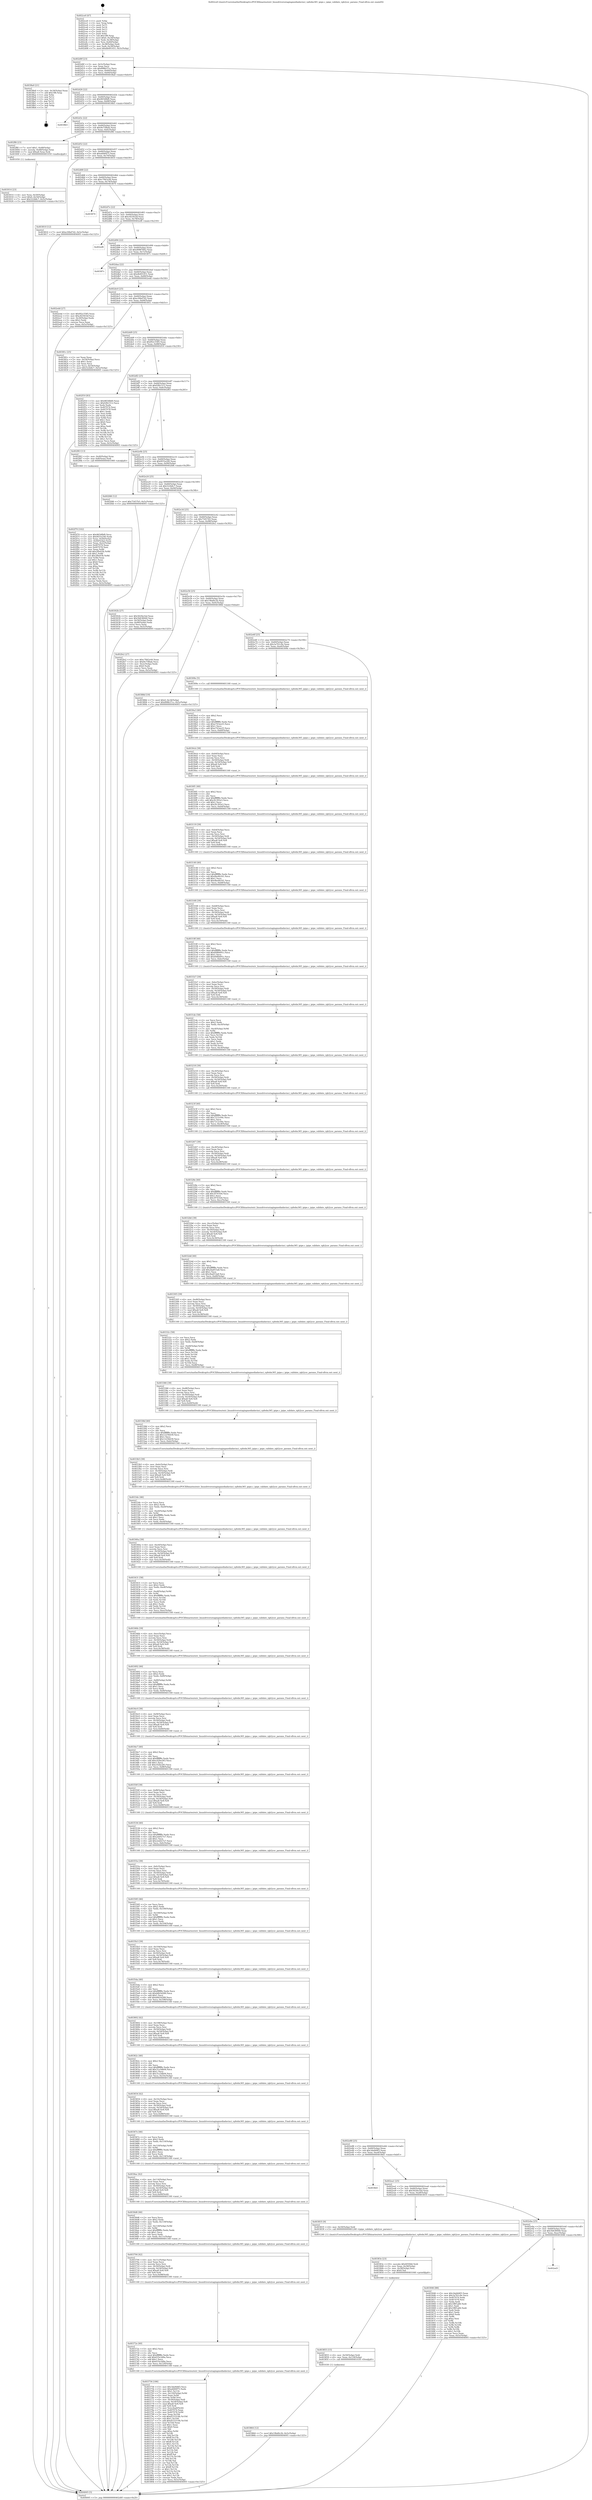 digraph "0x402ce0" {
  label = "0x402ce0 (/mnt/c/Users/mathe/Desktop/tcc/POCII/binaries/extr_linuxdriversstagingmediadavinci_vpfedm365_ipipe.c_ipipe_validate_rgb2yuv_params_Final-ollvm.out::main(0))"
  labelloc = "t"
  node[shape=record]

  Entry [label="",width=0.3,height=0.3,shape=circle,fillcolor=black,style=filled]
  "0x402d0f" [label="{
     0x402d0f [23]\l
     | [instrs]\l
     &nbsp;&nbsp;0x402d0f \<+3\>: mov -0x5c(%rbp),%eax\l
     &nbsp;&nbsp;0x402d12 \<+2\>: mov %eax,%ecx\l
     &nbsp;&nbsp;0x402d14 \<+6\>: sub $0x898b37cc,%ecx\l
     &nbsp;&nbsp;0x402d1a \<+3\>: mov %eax,-0x60(%rbp)\l
     &nbsp;&nbsp;0x402d1d \<+3\>: mov %ecx,-0x64(%rbp)\l
     &nbsp;&nbsp;0x402d20 \<+6\>: je 00000000004038a0 \<main+0xbc0\>\l
  }"]
  "0x4038a0" [label="{
     0x4038a0 [21]\l
     | [instrs]\l
     &nbsp;&nbsp;0x4038a0 \<+3\>: mov -0x34(%rbp),%eax\l
     &nbsp;&nbsp;0x4038a3 \<+7\>: add $0x188,%rsp\l
     &nbsp;&nbsp;0x4038aa \<+1\>: pop %rbx\l
     &nbsp;&nbsp;0x4038ab \<+2\>: pop %r12\l
     &nbsp;&nbsp;0x4038ad \<+2\>: pop %r13\l
     &nbsp;&nbsp;0x4038af \<+2\>: pop %r14\l
     &nbsp;&nbsp;0x4038b1 \<+2\>: pop %r15\l
     &nbsp;&nbsp;0x4038b3 \<+1\>: pop %rbp\l
     &nbsp;&nbsp;0x4038b4 \<+1\>: ret\l
  }"]
  "0x402d26" [label="{
     0x402d26 [22]\l
     | [instrs]\l
     &nbsp;&nbsp;0x402d26 \<+5\>: jmp 0000000000402d2b \<main+0x4b\>\l
     &nbsp;&nbsp;0x402d2b \<+3\>: mov -0x60(%rbp),%eax\l
     &nbsp;&nbsp;0x402d2e \<+5\>: sub $0x9654fbf0,%eax\l
     &nbsp;&nbsp;0x402d33 \<+3\>: mov %eax,-0x68(%rbp)\l
     &nbsp;&nbsp;0x402d36 \<+6\>: je 00000000004038b5 \<main+0xbd5\>\l
  }"]
  Exit [label="",width=0.3,height=0.3,shape=circle,fillcolor=black,style=filled,peripheries=2]
  "0x4038b5" [label="{
     0x4038b5\l
  }", style=dashed]
  "0x402d3c" [label="{
     0x402d3c [22]\l
     | [instrs]\l
     &nbsp;&nbsp;0x402d3c \<+5\>: jmp 0000000000402d41 \<main+0x61\>\l
     &nbsp;&nbsp;0x402d41 \<+3\>: mov -0x60(%rbp),%eax\l
     &nbsp;&nbsp;0x402d44 \<+5\>: sub $0x9e75fbab,%eax\l
     &nbsp;&nbsp;0x402d49 \<+3\>: mov %eax,-0x6c(%rbp)\l
     &nbsp;&nbsp;0x402d4c \<+6\>: je 0000000000402ffd \<main+0x31d\>\l
  }"]
  "0x403864" [label="{
     0x403864 [12]\l
     | [instrs]\l
     &nbsp;&nbsp;0x403864 \<+7\>: movl $0x19bd0c2b,-0x5c(%rbp)\l
     &nbsp;&nbsp;0x40386b \<+5\>: jmp 0000000000404005 \<main+0x1325\>\l
  }"]
  "0x402ffd" [label="{
     0x402ffd [23]\l
     | [instrs]\l
     &nbsp;&nbsp;0x402ffd \<+7\>: movl $0x1,-0x48(%rbp)\l
     &nbsp;&nbsp;0x403004 \<+4\>: movslq -0x48(%rbp),%rax\l
     &nbsp;&nbsp;0x403008 \<+7\>: imul $0xa8,%rax,%rdi\l
     &nbsp;&nbsp;0x40300f \<+5\>: call 0000000000401050 \<malloc@plt\>\l
     | [calls]\l
     &nbsp;&nbsp;0x401050 \{1\} (unknown)\l
  }"]
  "0x402d52" [label="{
     0x402d52 [22]\l
     | [instrs]\l
     &nbsp;&nbsp;0x402d52 \<+5\>: jmp 0000000000402d57 \<main+0x77\>\l
     &nbsp;&nbsp;0x402d57 \<+3\>: mov -0x60(%rbp),%eax\l
     &nbsp;&nbsp;0x402d5a \<+5\>: sub $0xafd40f75,%eax\l
     &nbsp;&nbsp;0x402d5f \<+3\>: mov %eax,-0x70(%rbp)\l
     &nbsp;&nbsp;0x402d62 \<+6\>: je 0000000000403810 \<main+0xb30\>\l
  }"]
  "0x403855" [label="{
     0x403855 [15]\l
     | [instrs]\l
     &nbsp;&nbsp;0x403855 \<+4\>: mov -0x50(%rbp),%rdi\l
     &nbsp;&nbsp;0x403859 \<+6\>: mov %eax,-0x124(%rbp)\l
     &nbsp;&nbsp;0x40385f \<+5\>: call 0000000000401030 \<free@plt\>\l
     | [calls]\l
     &nbsp;&nbsp;0x401030 \{1\} (unknown)\l
  }"]
  "0x403810" [label="{
     0x403810 [12]\l
     | [instrs]\l
     &nbsp;&nbsp;0x403810 \<+7\>: movl $0xe30bd7d2,-0x5c(%rbp)\l
     &nbsp;&nbsp;0x403817 \<+5\>: jmp 0000000000404005 \<main+0x1325\>\l
  }"]
  "0x402d68" [label="{
     0x402d68 [22]\l
     | [instrs]\l
     &nbsp;&nbsp;0x402d68 \<+5\>: jmp 0000000000402d6d \<main+0x8d\>\l
     &nbsp;&nbsp;0x402d6d \<+3\>: mov -0x60(%rbp),%eax\l
     &nbsp;&nbsp;0x402d70 \<+5\>: sub $0xc7843c44,%eax\l
     &nbsp;&nbsp;0x402d75 \<+3\>: mov %eax,-0x74(%rbp)\l
     &nbsp;&nbsp;0x402d78 \<+6\>: je 0000000000403870 \<main+0xb90\>\l
  }"]
  "0x40383e" [label="{
     0x40383e [23]\l
     | [instrs]\l
     &nbsp;&nbsp;0x40383e \<+10\>: movabs $0x4050b6,%rdi\l
     &nbsp;&nbsp;0x403848 \<+3\>: mov %eax,-0x58(%rbp)\l
     &nbsp;&nbsp;0x40384b \<+3\>: mov -0x58(%rbp),%esi\l
     &nbsp;&nbsp;0x40384e \<+2\>: mov $0x0,%al\l
     &nbsp;&nbsp;0x403850 \<+5\>: call 0000000000401040 \<printf@plt\>\l
     | [calls]\l
     &nbsp;&nbsp;0x401040 \{1\} (unknown)\l
  }"]
  "0x403870" [label="{
     0x403870\l
  }", style=dashed]
  "0x402d7e" [label="{
     0x402d7e [22]\l
     | [instrs]\l
     &nbsp;&nbsp;0x402d7e \<+5\>: jmp 0000000000402d83 \<main+0xa3\>\l
     &nbsp;&nbsp;0x402d83 \<+3\>: mov -0x60(%rbp),%eax\l
     &nbsp;&nbsp;0x402d86 \<+5\>: sub $0xc82561bf,%eax\l
     &nbsp;&nbsp;0x402d8b \<+3\>: mov %eax,-0x78(%rbp)\l
     &nbsp;&nbsp;0x402d8e \<+6\>: je 0000000000402ef8 \<main+0x218\>\l
  }"]
  "0x403756" [label="{
     0x403756 [186]\l
     | [instrs]\l
     &nbsp;&nbsp;0x403756 \<+5\>: mov $0x3da9d4f3,%ecx\l
     &nbsp;&nbsp;0x40375b \<+5\>: mov $0xafd40f75,%edx\l
     &nbsp;&nbsp;0x403760 \<+3\>: mov $0x1,%r11b\l
     &nbsp;&nbsp;0x403763 \<+7\>: mov -0x120(%rbp),%r9d\l
     &nbsp;&nbsp;0x40376a \<+4\>: imul %eax,%r9d\l
     &nbsp;&nbsp;0x40376e \<+3\>: movslq %r9d,%rsi\l
     &nbsp;&nbsp;0x403771 \<+4\>: mov -0x50(%rbp),%rdi\l
     &nbsp;&nbsp;0x403775 \<+4\>: movslq -0x54(%rbp),%r8\l
     &nbsp;&nbsp;0x403779 \<+7\>: imul $0xa8,%r8,%r8\l
     &nbsp;&nbsp;0x403780 \<+3\>: add %r8,%rdi\l
     &nbsp;&nbsp;0x403783 \<+7\>: mov %rsi,0xa0(%rdi)\l
     &nbsp;&nbsp;0x40378a \<+7\>: mov 0x407074,%eax\l
     &nbsp;&nbsp;0x403791 \<+8\>: mov 0x407078,%r9d\l
     &nbsp;&nbsp;0x403799 \<+3\>: mov %eax,%r10d\l
     &nbsp;&nbsp;0x40379c \<+7\>: sub $0xd533314b,%r10d\l
     &nbsp;&nbsp;0x4037a3 \<+4\>: sub $0x1,%r10d\l
     &nbsp;&nbsp;0x4037a7 \<+7\>: add $0xd533314b,%r10d\l
     &nbsp;&nbsp;0x4037ae \<+4\>: imul %r10d,%eax\l
     &nbsp;&nbsp;0x4037b2 \<+3\>: and $0x1,%eax\l
     &nbsp;&nbsp;0x4037b5 \<+3\>: cmp $0x0,%eax\l
     &nbsp;&nbsp;0x4037b8 \<+3\>: sete %bl\l
     &nbsp;&nbsp;0x4037bb \<+4\>: cmp $0xa,%r9d\l
     &nbsp;&nbsp;0x4037bf \<+4\>: setl %r14b\l
     &nbsp;&nbsp;0x4037c3 \<+3\>: mov %bl,%r15b\l
     &nbsp;&nbsp;0x4037c6 \<+4\>: xor $0xff,%r15b\l
     &nbsp;&nbsp;0x4037ca \<+3\>: mov %r14b,%r12b\l
     &nbsp;&nbsp;0x4037cd \<+4\>: xor $0xff,%r12b\l
     &nbsp;&nbsp;0x4037d1 \<+4\>: xor $0x1,%r11b\l
     &nbsp;&nbsp;0x4037d5 \<+3\>: mov %r15b,%r13b\l
     &nbsp;&nbsp;0x4037d8 \<+4\>: and $0xff,%r13b\l
     &nbsp;&nbsp;0x4037dc \<+3\>: and %r11b,%bl\l
     &nbsp;&nbsp;0x4037df \<+3\>: mov %r12b,%al\l
     &nbsp;&nbsp;0x4037e2 \<+2\>: and $0xff,%al\l
     &nbsp;&nbsp;0x4037e4 \<+3\>: and %r11b,%r14b\l
     &nbsp;&nbsp;0x4037e7 \<+3\>: or %bl,%r13b\l
     &nbsp;&nbsp;0x4037ea \<+3\>: or %r14b,%al\l
     &nbsp;&nbsp;0x4037ed \<+3\>: xor %al,%r13b\l
     &nbsp;&nbsp;0x4037f0 \<+3\>: or %r12b,%r15b\l
     &nbsp;&nbsp;0x4037f3 \<+4\>: xor $0xff,%r15b\l
     &nbsp;&nbsp;0x4037f7 \<+4\>: or $0x1,%r11b\l
     &nbsp;&nbsp;0x4037fb \<+3\>: and %r11b,%r15b\l
     &nbsp;&nbsp;0x4037fe \<+3\>: or %r15b,%r13b\l
     &nbsp;&nbsp;0x403801 \<+4\>: test $0x1,%r13b\l
     &nbsp;&nbsp;0x403805 \<+3\>: cmovne %edx,%ecx\l
     &nbsp;&nbsp;0x403808 \<+3\>: mov %ecx,-0x5c(%rbp)\l
     &nbsp;&nbsp;0x40380b \<+5\>: jmp 0000000000404005 \<main+0x1325\>\l
  }"]
  "0x402ef8" [label="{
     0x402ef8\l
  }", style=dashed]
  "0x402d94" [label="{
     0x402d94 [22]\l
     | [instrs]\l
     &nbsp;&nbsp;0x402d94 \<+5\>: jmp 0000000000402d99 \<main+0xb9\>\l
     &nbsp;&nbsp;0x402d99 \<+3\>: mov -0x60(%rbp),%eax\l
     &nbsp;&nbsp;0x402d9c \<+5\>: sub $0xd0887842,%eax\l
     &nbsp;&nbsp;0x402da1 \<+3\>: mov %eax,-0x7c(%rbp)\l
     &nbsp;&nbsp;0x402da4 \<+6\>: je 000000000040387c \<main+0xb9c\>\l
  }"]
  "0x40372e" [label="{
     0x40372e [40]\l
     | [instrs]\l
     &nbsp;&nbsp;0x40372e \<+5\>: mov $0x2,%ecx\l
     &nbsp;&nbsp;0x403733 \<+1\>: cltd\l
     &nbsp;&nbsp;0x403734 \<+2\>: idiv %ecx\l
     &nbsp;&nbsp;0x403736 \<+6\>: imul $0xfffffffe,%edx,%ecx\l
     &nbsp;&nbsp;0x40373c \<+6\>: add $0x635e3d9a,%ecx\l
     &nbsp;&nbsp;0x403742 \<+3\>: add $0x1,%ecx\l
     &nbsp;&nbsp;0x403745 \<+6\>: sub $0x635e3d9a,%ecx\l
     &nbsp;&nbsp;0x40374b \<+6\>: mov %ecx,-0x120(%rbp)\l
     &nbsp;&nbsp;0x403751 \<+5\>: call 0000000000401160 \<next_i\>\l
     | [calls]\l
     &nbsp;&nbsp;0x401160 \{1\} (/mnt/c/Users/mathe/Desktop/tcc/POCII/binaries/extr_linuxdriversstagingmediadavinci_vpfedm365_ipipe.c_ipipe_validate_rgb2yuv_params_Final-ollvm.out::next_i)\l
  }"]
  "0x40387c" [label="{
     0x40387c\l
  }", style=dashed]
  "0x402daa" [label="{
     0x402daa [22]\l
     | [instrs]\l
     &nbsp;&nbsp;0x402daa \<+5\>: jmp 0000000000402daf \<main+0xcf\>\l
     &nbsp;&nbsp;0x402daf \<+3\>: mov -0x60(%rbp),%eax\l
     &nbsp;&nbsp;0x402db2 \<+5\>: sub $0xdb491451,%eax\l
     &nbsp;&nbsp;0x402db7 \<+3\>: mov %eax,-0x80(%rbp)\l
     &nbsp;&nbsp;0x402dba \<+6\>: je 0000000000402edd \<main+0x1fd\>\l
  }"]
  "0x403704" [label="{
     0x403704 [42]\l
     | [instrs]\l
     &nbsp;&nbsp;0x403704 \<+6\>: mov -0x11c(%rbp),%ecx\l
     &nbsp;&nbsp;0x40370a \<+3\>: imul %eax,%ecx\l
     &nbsp;&nbsp;0x40370d \<+3\>: movslq %ecx,%rsi\l
     &nbsp;&nbsp;0x403710 \<+4\>: mov -0x50(%rbp),%rdi\l
     &nbsp;&nbsp;0x403714 \<+4\>: movslq -0x54(%rbp),%r8\l
     &nbsp;&nbsp;0x403718 \<+7\>: imul $0xa8,%r8,%r8\l
     &nbsp;&nbsp;0x40371f \<+3\>: add %r8,%rdi\l
     &nbsp;&nbsp;0x403722 \<+7\>: mov %rsi,0x98(%rdi)\l
     &nbsp;&nbsp;0x403729 \<+5\>: call 0000000000401160 \<next_i\>\l
     | [calls]\l
     &nbsp;&nbsp;0x401160 \{1\} (/mnt/c/Users/mathe/Desktop/tcc/POCII/binaries/extr_linuxdriversstagingmediadavinci_vpfedm365_ipipe.c_ipipe_validate_rgb2yuv_params_Final-ollvm.out::next_i)\l
  }"]
  "0x402edd" [label="{
     0x402edd [27]\l
     | [instrs]\l
     &nbsp;&nbsp;0x402edd \<+5\>: mov $0xf02c5585,%eax\l
     &nbsp;&nbsp;0x402ee2 \<+5\>: mov $0xc82561bf,%ecx\l
     &nbsp;&nbsp;0x402ee7 \<+3\>: mov -0x30(%rbp),%edx\l
     &nbsp;&nbsp;0x402eea \<+3\>: cmp $0x2,%edx\l
     &nbsp;&nbsp;0x402eed \<+3\>: cmovne %ecx,%eax\l
     &nbsp;&nbsp;0x402ef0 \<+3\>: mov %eax,-0x5c(%rbp)\l
     &nbsp;&nbsp;0x402ef3 \<+5\>: jmp 0000000000404005 \<main+0x1325\>\l
  }"]
  "0x402dc0" [label="{
     0x402dc0 [25]\l
     | [instrs]\l
     &nbsp;&nbsp;0x402dc0 \<+5\>: jmp 0000000000402dc5 \<main+0xe5\>\l
     &nbsp;&nbsp;0x402dc5 \<+3\>: mov -0x60(%rbp),%eax\l
     &nbsp;&nbsp;0x402dc8 \<+5\>: sub $0xe30bd7d2,%eax\l
     &nbsp;&nbsp;0x402dcd \<+6\>: mov %eax,-0x84(%rbp)\l
     &nbsp;&nbsp;0x402dd3 \<+6\>: je 000000000040381c \<main+0xb3c\>\l
  }"]
  "0x404005" [label="{
     0x404005 [5]\l
     | [instrs]\l
     &nbsp;&nbsp;0x404005 \<+5\>: jmp 0000000000402d0f \<main+0x2f\>\l
  }"]
  "0x402ce0" [label="{
     0x402ce0 [47]\l
     | [instrs]\l
     &nbsp;&nbsp;0x402ce0 \<+1\>: push %rbp\l
     &nbsp;&nbsp;0x402ce1 \<+3\>: mov %rsp,%rbp\l
     &nbsp;&nbsp;0x402ce4 \<+2\>: push %r15\l
     &nbsp;&nbsp;0x402ce6 \<+2\>: push %r14\l
     &nbsp;&nbsp;0x402ce8 \<+2\>: push %r13\l
     &nbsp;&nbsp;0x402cea \<+2\>: push %r12\l
     &nbsp;&nbsp;0x402cec \<+1\>: push %rbx\l
     &nbsp;&nbsp;0x402ced \<+7\>: sub $0x188,%rsp\l
     &nbsp;&nbsp;0x402cf4 \<+7\>: movl $0x0,-0x34(%rbp)\l
     &nbsp;&nbsp;0x402cfb \<+3\>: mov %edi,-0x38(%rbp)\l
     &nbsp;&nbsp;0x402cfe \<+4\>: mov %rsi,-0x40(%rbp)\l
     &nbsp;&nbsp;0x402d02 \<+3\>: mov -0x38(%rbp),%edi\l
     &nbsp;&nbsp;0x402d05 \<+3\>: mov %edi,-0x30(%rbp)\l
     &nbsp;&nbsp;0x402d08 \<+7\>: movl $0xdb491451,-0x5c(%rbp)\l
  }"]
  "0x4036d6" [label="{
     0x4036d6 [46]\l
     | [instrs]\l
     &nbsp;&nbsp;0x4036d6 \<+2\>: xor %ecx,%ecx\l
     &nbsp;&nbsp;0x4036d8 \<+5\>: mov $0x2,%edx\l
     &nbsp;&nbsp;0x4036dd \<+6\>: mov %edx,-0x118(%rbp)\l
     &nbsp;&nbsp;0x4036e3 \<+1\>: cltd\l
     &nbsp;&nbsp;0x4036e4 \<+7\>: mov -0x118(%rbp),%r9d\l
     &nbsp;&nbsp;0x4036eb \<+3\>: idiv %r9d\l
     &nbsp;&nbsp;0x4036ee \<+6\>: imul $0xfffffffe,%edx,%edx\l
     &nbsp;&nbsp;0x4036f4 \<+3\>: sub $0x1,%ecx\l
     &nbsp;&nbsp;0x4036f7 \<+2\>: sub %ecx,%edx\l
     &nbsp;&nbsp;0x4036f9 \<+6\>: mov %edx,-0x11c(%rbp)\l
     &nbsp;&nbsp;0x4036ff \<+5\>: call 0000000000401160 \<next_i\>\l
     | [calls]\l
     &nbsp;&nbsp;0x401160 \{1\} (/mnt/c/Users/mathe/Desktop/tcc/POCII/binaries/extr_linuxdriversstagingmediadavinci_vpfedm365_ipipe.c_ipipe_validate_rgb2yuv_params_Final-ollvm.out::next_i)\l
  }"]
  "0x40381c" [label="{
     0x40381c [25]\l
     | [instrs]\l
     &nbsp;&nbsp;0x40381c \<+2\>: xor %eax,%eax\l
     &nbsp;&nbsp;0x40381e \<+3\>: mov -0x54(%rbp),%ecx\l
     &nbsp;&nbsp;0x403821 \<+3\>: sub $0x1,%eax\l
     &nbsp;&nbsp;0x403824 \<+2\>: sub %eax,%ecx\l
     &nbsp;&nbsp;0x403826 \<+3\>: mov %ecx,-0x54(%rbp)\l
     &nbsp;&nbsp;0x403829 \<+7\>: movl $0x522b8c7,-0x5c(%rbp)\l
     &nbsp;&nbsp;0x403830 \<+5\>: jmp 0000000000404005 \<main+0x1325\>\l
  }"]
  "0x402dd9" [label="{
     0x402dd9 [25]\l
     | [instrs]\l
     &nbsp;&nbsp;0x402dd9 \<+5\>: jmp 0000000000402dde \<main+0xfe\>\l
     &nbsp;&nbsp;0x402dde \<+3\>: mov -0x60(%rbp),%eax\l
     &nbsp;&nbsp;0x402de1 \<+5\>: sub $0xf02c5585,%eax\l
     &nbsp;&nbsp;0x402de6 \<+6\>: mov %eax,-0x88(%rbp)\l
     &nbsp;&nbsp;0x402dec \<+6\>: je 0000000000402f10 \<main+0x230\>\l
  }"]
  "0x4036ac" [label="{
     0x4036ac [42]\l
     | [instrs]\l
     &nbsp;&nbsp;0x4036ac \<+6\>: mov -0x114(%rbp),%ecx\l
     &nbsp;&nbsp;0x4036b2 \<+3\>: imul %eax,%ecx\l
     &nbsp;&nbsp;0x4036b5 \<+3\>: movslq %ecx,%rsi\l
     &nbsp;&nbsp;0x4036b8 \<+4\>: mov -0x50(%rbp),%rdi\l
     &nbsp;&nbsp;0x4036bc \<+4\>: movslq -0x54(%rbp),%r8\l
     &nbsp;&nbsp;0x4036c0 \<+7\>: imul $0xa8,%r8,%r8\l
     &nbsp;&nbsp;0x4036c7 \<+3\>: add %r8,%rdi\l
     &nbsp;&nbsp;0x4036ca \<+7\>: mov %rsi,0x90(%rdi)\l
     &nbsp;&nbsp;0x4036d1 \<+5\>: call 0000000000401160 \<next_i\>\l
     | [calls]\l
     &nbsp;&nbsp;0x401160 \{1\} (/mnt/c/Users/mathe/Desktop/tcc/POCII/binaries/extr_linuxdriversstagingmediadavinci_vpfedm365_ipipe.c_ipipe_validate_rgb2yuv_params_Final-ollvm.out::next_i)\l
  }"]
  "0x402f10" [label="{
     0x402f10 [83]\l
     | [instrs]\l
     &nbsp;&nbsp;0x402f10 \<+5\>: mov $0x9654fbf0,%eax\l
     &nbsp;&nbsp;0x402f15 \<+5\>: mov $0xf2fb1512,%ecx\l
     &nbsp;&nbsp;0x402f1a \<+2\>: xor %edx,%edx\l
     &nbsp;&nbsp;0x402f1c \<+7\>: mov 0x407074,%esi\l
     &nbsp;&nbsp;0x402f23 \<+7\>: mov 0x407078,%edi\l
     &nbsp;&nbsp;0x402f2a \<+3\>: sub $0x1,%edx\l
     &nbsp;&nbsp;0x402f2d \<+3\>: mov %esi,%r8d\l
     &nbsp;&nbsp;0x402f30 \<+3\>: add %edx,%r8d\l
     &nbsp;&nbsp;0x402f33 \<+4\>: imul %r8d,%esi\l
     &nbsp;&nbsp;0x402f37 \<+3\>: and $0x1,%esi\l
     &nbsp;&nbsp;0x402f3a \<+3\>: cmp $0x0,%esi\l
     &nbsp;&nbsp;0x402f3d \<+4\>: sete %r9b\l
     &nbsp;&nbsp;0x402f41 \<+3\>: cmp $0xa,%edi\l
     &nbsp;&nbsp;0x402f44 \<+4\>: setl %r10b\l
     &nbsp;&nbsp;0x402f48 \<+3\>: mov %r9b,%r11b\l
     &nbsp;&nbsp;0x402f4b \<+3\>: and %r10b,%r11b\l
     &nbsp;&nbsp;0x402f4e \<+3\>: xor %r10b,%r9b\l
     &nbsp;&nbsp;0x402f51 \<+3\>: or %r9b,%r11b\l
     &nbsp;&nbsp;0x402f54 \<+4\>: test $0x1,%r11b\l
     &nbsp;&nbsp;0x402f58 \<+3\>: cmovne %ecx,%eax\l
     &nbsp;&nbsp;0x402f5b \<+3\>: mov %eax,-0x5c(%rbp)\l
     &nbsp;&nbsp;0x402f5e \<+5\>: jmp 0000000000404005 \<main+0x1325\>\l
  }"]
  "0x402df2" [label="{
     0x402df2 [25]\l
     | [instrs]\l
     &nbsp;&nbsp;0x402df2 \<+5\>: jmp 0000000000402df7 \<main+0x117\>\l
     &nbsp;&nbsp;0x402df7 \<+3\>: mov -0x60(%rbp),%eax\l
     &nbsp;&nbsp;0x402dfa \<+5\>: sub $0xf2fb1512,%eax\l
     &nbsp;&nbsp;0x402dff \<+6\>: mov %eax,-0x8c(%rbp)\l
     &nbsp;&nbsp;0x402e05 \<+6\>: je 0000000000402f63 \<main+0x283\>\l
  }"]
  "0x40367e" [label="{
     0x40367e [46]\l
     | [instrs]\l
     &nbsp;&nbsp;0x40367e \<+2\>: xor %ecx,%ecx\l
     &nbsp;&nbsp;0x403680 \<+5\>: mov $0x2,%edx\l
     &nbsp;&nbsp;0x403685 \<+6\>: mov %edx,-0x110(%rbp)\l
     &nbsp;&nbsp;0x40368b \<+1\>: cltd\l
     &nbsp;&nbsp;0x40368c \<+7\>: mov -0x110(%rbp),%r9d\l
     &nbsp;&nbsp;0x403693 \<+3\>: idiv %r9d\l
     &nbsp;&nbsp;0x403696 \<+6\>: imul $0xfffffffe,%edx,%edx\l
     &nbsp;&nbsp;0x40369c \<+3\>: sub $0x1,%ecx\l
     &nbsp;&nbsp;0x40369f \<+2\>: sub %ecx,%edx\l
     &nbsp;&nbsp;0x4036a1 \<+6\>: mov %edx,-0x114(%rbp)\l
     &nbsp;&nbsp;0x4036a7 \<+5\>: call 0000000000401160 \<next_i\>\l
     | [calls]\l
     &nbsp;&nbsp;0x401160 \{1\} (/mnt/c/Users/mathe/Desktop/tcc/POCII/binaries/extr_linuxdriversstagingmediadavinci_vpfedm365_ipipe.c_ipipe_validate_rgb2yuv_params_Final-ollvm.out::next_i)\l
  }"]
  "0x402f63" [label="{
     0x402f63 [13]\l
     | [instrs]\l
     &nbsp;&nbsp;0x402f63 \<+4\>: mov -0x40(%rbp),%rax\l
     &nbsp;&nbsp;0x402f67 \<+4\>: mov 0x8(%rax),%rdi\l
     &nbsp;&nbsp;0x402f6b \<+5\>: call 0000000000401060 \<atoi@plt\>\l
     | [calls]\l
     &nbsp;&nbsp;0x401060 \{1\} (unknown)\l
  }"]
  "0x402e0b" [label="{
     0x402e0b [25]\l
     | [instrs]\l
     &nbsp;&nbsp;0x402e0b \<+5\>: jmp 0000000000402e10 \<main+0x130\>\l
     &nbsp;&nbsp;0x402e10 \<+3\>: mov -0x60(%rbp),%eax\l
     &nbsp;&nbsp;0x402e13 \<+5\>: sub $0xf455a240,%eax\l
     &nbsp;&nbsp;0x402e18 \<+6\>: mov %eax,-0x90(%rbp)\l
     &nbsp;&nbsp;0x402e1e \<+6\>: je 0000000000402fd6 \<main+0x2f6\>\l
  }"]
  "0x402f70" [label="{
     0x402f70 [102]\l
     | [instrs]\l
     &nbsp;&nbsp;0x402f70 \<+5\>: mov $0x9654fbf0,%ecx\l
     &nbsp;&nbsp;0x402f75 \<+5\>: mov $0xf455a240,%edx\l
     &nbsp;&nbsp;0x402f7a \<+3\>: mov %eax,-0x44(%rbp)\l
     &nbsp;&nbsp;0x402f7d \<+3\>: mov -0x44(%rbp),%eax\l
     &nbsp;&nbsp;0x402f80 \<+3\>: mov %eax,-0x2c(%rbp)\l
     &nbsp;&nbsp;0x402f83 \<+7\>: mov 0x407074,%eax\l
     &nbsp;&nbsp;0x402f8a \<+7\>: mov 0x407078,%esi\l
     &nbsp;&nbsp;0x402f91 \<+3\>: mov %eax,%r8d\l
     &nbsp;&nbsp;0x402f94 \<+7\>: add $0x2f0e03b,%r8d\l
     &nbsp;&nbsp;0x402f9b \<+4\>: sub $0x1,%r8d\l
     &nbsp;&nbsp;0x402f9f \<+7\>: sub $0x2f0e03b,%r8d\l
     &nbsp;&nbsp;0x402fa6 \<+4\>: imul %r8d,%eax\l
     &nbsp;&nbsp;0x402faa \<+3\>: and $0x1,%eax\l
     &nbsp;&nbsp;0x402fad \<+3\>: cmp $0x0,%eax\l
     &nbsp;&nbsp;0x402fb0 \<+4\>: sete %r9b\l
     &nbsp;&nbsp;0x402fb4 \<+3\>: cmp $0xa,%esi\l
     &nbsp;&nbsp;0x402fb7 \<+4\>: setl %r10b\l
     &nbsp;&nbsp;0x402fbb \<+3\>: mov %r9b,%r11b\l
     &nbsp;&nbsp;0x402fbe \<+3\>: and %r10b,%r11b\l
     &nbsp;&nbsp;0x402fc1 \<+3\>: xor %r10b,%r9b\l
     &nbsp;&nbsp;0x402fc4 \<+3\>: or %r9b,%r11b\l
     &nbsp;&nbsp;0x402fc7 \<+4\>: test $0x1,%r11b\l
     &nbsp;&nbsp;0x402fcb \<+3\>: cmovne %edx,%ecx\l
     &nbsp;&nbsp;0x402fce \<+3\>: mov %ecx,-0x5c(%rbp)\l
     &nbsp;&nbsp;0x402fd1 \<+5\>: jmp 0000000000404005 \<main+0x1325\>\l
  }"]
  "0x403654" [label="{
     0x403654 [42]\l
     | [instrs]\l
     &nbsp;&nbsp;0x403654 \<+6\>: mov -0x10c(%rbp),%ecx\l
     &nbsp;&nbsp;0x40365a \<+3\>: imul %eax,%ecx\l
     &nbsp;&nbsp;0x40365d \<+3\>: movslq %ecx,%rsi\l
     &nbsp;&nbsp;0x403660 \<+4\>: mov -0x50(%rbp),%rdi\l
     &nbsp;&nbsp;0x403664 \<+4\>: movslq -0x54(%rbp),%r8\l
     &nbsp;&nbsp;0x403668 \<+7\>: imul $0xa8,%r8,%r8\l
     &nbsp;&nbsp;0x40366f \<+3\>: add %r8,%rdi\l
     &nbsp;&nbsp;0x403672 \<+7\>: mov %rsi,0x88(%rdi)\l
     &nbsp;&nbsp;0x403679 \<+5\>: call 0000000000401160 \<next_i\>\l
     | [calls]\l
     &nbsp;&nbsp;0x401160 \{1\} (/mnt/c/Users/mathe/Desktop/tcc/POCII/binaries/extr_linuxdriversstagingmediadavinci_vpfedm365_ipipe.c_ipipe_validate_rgb2yuv_params_Final-ollvm.out::next_i)\l
  }"]
  "0x402fd6" [label="{
     0x402fd6 [12]\l
     | [instrs]\l
     &nbsp;&nbsp;0x402fd6 \<+7\>: movl $0x75457b5,-0x5c(%rbp)\l
     &nbsp;&nbsp;0x402fdd \<+5\>: jmp 0000000000404005 \<main+0x1325\>\l
  }"]
  "0x402e24" [label="{
     0x402e24 [25]\l
     | [instrs]\l
     &nbsp;&nbsp;0x402e24 \<+5\>: jmp 0000000000402e29 \<main+0x149\>\l
     &nbsp;&nbsp;0x402e29 \<+3\>: mov -0x60(%rbp),%eax\l
     &nbsp;&nbsp;0x402e2c \<+5\>: sub $0x522b8c7,%eax\l
     &nbsp;&nbsp;0x402e31 \<+6\>: mov %eax,-0x94(%rbp)\l
     &nbsp;&nbsp;0x402e37 \<+6\>: je 000000000040302b \<main+0x34b\>\l
  }"]
  "0x40362c" [label="{
     0x40362c [40]\l
     | [instrs]\l
     &nbsp;&nbsp;0x40362c \<+5\>: mov $0x2,%ecx\l
     &nbsp;&nbsp;0x403631 \<+1\>: cltd\l
     &nbsp;&nbsp;0x403632 \<+2\>: idiv %ecx\l
     &nbsp;&nbsp;0x403634 \<+6\>: imul $0xfffffffe,%edx,%ecx\l
     &nbsp;&nbsp;0x40363a \<+6\>: add $0x31a3db04,%ecx\l
     &nbsp;&nbsp;0x403640 \<+3\>: add $0x1,%ecx\l
     &nbsp;&nbsp;0x403643 \<+6\>: sub $0x31a3db04,%ecx\l
     &nbsp;&nbsp;0x403649 \<+6\>: mov %ecx,-0x10c(%rbp)\l
     &nbsp;&nbsp;0x40364f \<+5\>: call 0000000000401160 \<next_i\>\l
     | [calls]\l
     &nbsp;&nbsp;0x401160 \{1\} (/mnt/c/Users/mathe/Desktop/tcc/POCII/binaries/extr_linuxdriversstagingmediadavinci_vpfedm365_ipipe.c_ipipe_validate_rgb2yuv_params_Final-ollvm.out::next_i)\l
  }"]
  "0x40302b" [label="{
     0x40302b [27]\l
     | [instrs]\l
     &nbsp;&nbsp;0x40302b \<+5\>: mov $0x5629a1bd,%eax\l
     &nbsp;&nbsp;0x403030 \<+5\>: mov $0x5b638440,%ecx\l
     &nbsp;&nbsp;0x403035 \<+3\>: mov -0x54(%rbp),%edx\l
     &nbsp;&nbsp;0x403038 \<+3\>: cmp -0x48(%rbp),%edx\l
     &nbsp;&nbsp;0x40303b \<+3\>: cmovl %ecx,%eax\l
     &nbsp;&nbsp;0x40303e \<+3\>: mov %eax,-0x5c(%rbp)\l
     &nbsp;&nbsp;0x403041 \<+5\>: jmp 0000000000404005 \<main+0x1325\>\l
  }"]
  "0x402e3d" [label="{
     0x402e3d [25]\l
     | [instrs]\l
     &nbsp;&nbsp;0x402e3d \<+5\>: jmp 0000000000402e42 \<main+0x162\>\l
     &nbsp;&nbsp;0x402e42 \<+3\>: mov -0x60(%rbp),%eax\l
     &nbsp;&nbsp;0x402e45 \<+5\>: sub $0x75457b5,%eax\l
     &nbsp;&nbsp;0x402e4a \<+6\>: mov %eax,-0x98(%rbp)\l
     &nbsp;&nbsp;0x402e50 \<+6\>: je 0000000000402fe2 \<main+0x302\>\l
  }"]
  "0x403602" [label="{
     0x403602 [42]\l
     | [instrs]\l
     &nbsp;&nbsp;0x403602 \<+6\>: mov -0x108(%rbp),%ecx\l
     &nbsp;&nbsp;0x403608 \<+3\>: imul %eax,%ecx\l
     &nbsp;&nbsp;0x40360b \<+3\>: movslq %ecx,%rsi\l
     &nbsp;&nbsp;0x40360e \<+4\>: mov -0x50(%rbp),%rdi\l
     &nbsp;&nbsp;0x403612 \<+4\>: movslq -0x54(%rbp),%r8\l
     &nbsp;&nbsp;0x403616 \<+7\>: imul $0xa8,%r8,%r8\l
     &nbsp;&nbsp;0x40361d \<+3\>: add %r8,%rdi\l
     &nbsp;&nbsp;0x403620 \<+7\>: mov %rsi,0x80(%rdi)\l
     &nbsp;&nbsp;0x403627 \<+5\>: call 0000000000401160 \<next_i\>\l
     | [calls]\l
     &nbsp;&nbsp;0x401160 \{1\} (/mnt/c/Users/mathe/Desktop/tcc/POCII/binaries/extr_linuxdriversstagingmediadavinci_vpfedm365_ipipe.c_ipipe_validate_rgb2yuv_params_Final-ollvm.out::next_i)\l
  }"]
  "0x402fe2" [label="{
     0x402fe2 [27]\l
     | [instrs]\l
     &nbsp;&nbsp;0x402fe2 \<+5\>: mov $0xc7843c44,%eax\l
     &nbsp;&nbsp;0x402fe7 \<+5\>: mov $0x9e75fbab,%ecx\l
     &nbsp;&nbsp;0x402fec \<+3\>: mov -0x2c(%rbp),%edx\l
     &nbsp;&nbsp;0x402fef \<+3\>: cmp $0x0,%edx\l
     &nbsp;&nbsp;0x402ff2 \<+3\>: cmove %ecx,%eax\l
     &nbsp;&nbsp;0x402ff5 \<+3\>: mov %eax,-0x5c(%rbp)\l
     &nbsp;&nbsp;0x402ff8 \<+5\>: jmp 0000000000404005 \<main+0x1325\>\l
  }"]
  "0x402e56" [label="{
     0x402e56 [25]\l
     | [instrs]\l
     &nbsp;&nbsp;0x402e56 \<+5\>: jmp 0000000000402e5b \<main+0x17b\>\l
     &nbsp;&nbsp;0x402e5b \<+3\>: mov -0x60(%rbp),%eax\l
     &nbsp;&nbsp;0x402e5e \<+5\>: sub $0x19bd0c2b,%eax\l
     &nbsp;&nbsp;0x402e63 \<+6\>: mov %eax,-0x9c(%rbp)\l
     &nbsp;&nbsp;0x402e69 \<+6\>: je 000000000040388d \<main+0xbad\>\l
  }"]
  "0x403014" [label="{
     0x403014 [23]\l
     | [instrs]\l
     &nbsp;&nbsp;0x403014 \<+4\>: mov %rax,-0x50(%rbp)\l
     &nbsp;&nbsp;0x403018 \<+7\>: movl $0x0,-0x54(%rbp)\l
     &nbsp;&nbsp;0x40301f \<+7\>: movl $0x522b8c7,-0x5c(%rbp)\l
     &nbsp;&nbsp;0x403026 \<+5\>: jmp 0000000000404005 \<main+0x1325\>\l
  }"]
  "0x4035da" [label="{
     0x4035da [40]\l
     | [instrs]\l
     &nbsp;&nbsp;0x4035da \<+5\>: mov $0x2,%ecx\l
     &nbsp;&nbsp;0x4035df \<+1\>: cltd\l
     &nbsp;&nbsp;0x4035e0 \<+2\>: idiv %ecx\l
     &nbsp;&nbsp;0x4035e2 \<+6\>: imul $0xfffffffe,%edx,%ecx\l
     &nbsp;&nbsp;0x4035e8 \<+6\>: sub $0xb6b5d289,%ecx\l
     &nbsp;&nbsp;0x4035ee \<+3\>: add $0x1,%ecx\l
     &nbsp;&nbsp;0x4035f1 \<+6\>: add $0xb6b5d289,%ecx\l
     &nbsp;&nbsp;0x4035f7 \<+6\>: mov %ecx,-0x108(%rbp)\l
     &nbsp;&nbsp;0x4035fd \<+5\>: call 0000000000401160 \<next_i\>\l
     | [calls]\l
     &nbsp;&nbsp;0x401160 \{1\} (/mnt/c/Users/mathe/Desktop/tcc/POCII/binaries/extr_linuxdriversstagingmediadavinci_vpfedm365_ipipe.c_ipipe_validate_rgb2yuv_params_Final-ollvm.out::next_i)\l
  }"]
  "0x40388d" [label="{
     0x40388d [19]\l
     | [instrs]\l
     &nbsp;&nbsp;0x40388d \<+7\>: movl $0x0,-0x34(%rbp)\l
     &nbsp;&nbsp;0x403894 \<+7\>: movl $0x898b37cc,-0x5c(%rbp)\l
     &nbsp;&nbsp;0x40389b \<+5\>: jmp 0000000000404005 \<main+0x1325\>\l
  }"]
  "0x402e6f" [label="{
     0x402e6f [25]\l
     | [instrs]\l
     &nbsp;&nbsp;0x402e6f \<+5\>: jmp 0000000000402e74 \<main+0x194\>\l
     &nbsp;&nbsp;0x402e74 \<+3\>: mov -0x60(%rbp),%eax\l
     &nbsp;&nbsp;0x402e77 \<+5\>: sub $0x3a761c9e,%eax\l
     &nbsp;&nbsp;0x402e7c \<+6\>: mov %eax,-0xa0(%rbp)\l
     &nbsp;&nbsp;0x402e82 \<+6\>: je 000000000040309e \<main+0x3be\>\l
  }"]
  "0x4035b3" [label="{
     0x4035b3 [39]\l
     | [instrs]\l
     &nbsp;&nbsp;0x4035b3 \<+6\>: mov -0x104(%rbp),%ecx\l
     &nbsp;&nbsp;0x4035b9 \<+3\>: imul %eax,%ecx\l
     &nbsp;&nbsp;0x4035bc \<+3\>: movslq %ecx,%rsi\l
     &nbsp;&nbsp;0x4035bf \<+4\>: mov -0x50(%rbp),%rdi\l
     &nbsp;&nbsp;0x4035c3 \<+4\>: movslq -0x54(%rbp),%r8\l
     &nbsp;&nbsp;0x4035c7 \<+7\>: imul $0xa8,%r8,%r8\l
     &nbsp;&nbsp;0x4035ce \<+3\>: add %r8,%rdi\l
     &nbsp;&nbsp;0x4035d1 \<+4\>: mov %rsi,0x78(%rdi)\l
     &nbsp;&nbsp;0x4035d5 \<+5\>: call 0000000000401160 \<next_i\>\l
     | [calls]\l
     &nbsp;&nbsp;0x401160 \{1\} (/mnt/c/Users/mathe/Desktop/tcc/POCII/binaries/extr_linuxdriversstagingmediadavinci_vpfedm365_ipipe.c_ipipe_validate_rgb2yuv_params_Final-ollvm.out::next_i)\l
  }"]
  "0x40309e" [label="{
     0x40309e [5]\l
     | [instrs]\l
     &nbsp;&nbsp;0x40309e \<+5\>: call 0000000000401160 \<next_i\>\l
     | [calls]\l
     &nbsp;&nbsp;0x401160 \{1\} (/mnt/c/Users/mathe/Desktop/tcc/POCII/binaries/extr_linuxdriversstagingmediadavinci_vpfedm365_ipipe.c_ipipe_validate_rgb2yuv_params_Final-ollvm.out::next_i)\l
  }"]
  "0x402e88" [label="{
     0x402e88 [25]\l
     | [instrs]\l
     &nbsp;&nbsp;0x402e88 \<+5\>: jmp 0000000000402e8d \<main+0x1ad\>\l
     &nbsp;&nbsp;0x402e8d \<+3\>: mov -0x60(%rbp),%eax\l
     &nbsp;&nbsp;0x402e90 \<+5\>: sub $0x3da9d4f3,%eax\l
     &nbsp;&nbsp;0x402e95 \<+6\>: mov %eax,-0xa4(%rbp)\l
     &nbsp;&nbsp;0x402e9b \<+6\>: je 00000000004038d1 \<main+0xbf1\>\l
  }"]
  "0x403585" [label="{
     0x403585 [46]\l
     | [instrs]\l
     &nbsp;&nbsp;0x403585 \<+2\>: xor %ecx,%ecx\l
     &nbsp;&nbsp;0x403587 \<+5\>: mov $0x2,%edx\l
     &nbsp;&nbsp;0x40358c \<+6\>: mov %edx,-0x100(%rbp)\l
     &nbsp;&nbsp;0x403592 \<+1\>: cltd\l
     &nbsp;&nbsp;0x403593 \<+7\>: mov -0x100(%rbp),%r9d\l
     &nbsp;&nbsp;0x40359a \<+3\>: idiv %r9d\l
     &nbsp;&nbsp;0x40359d \<+6\>: imul $0xfffffffe,%edx,%edx\l
     &nbsp;&nbsp;0x4035a3 \<+3\>: sub $0x1,%ecx\l
     &nbsp;&nbsp;0x4035a6 \<+2\>: sub %ecx,%edx\l
     &nbsp;&nbsp;0x4035a8 \<+6\>: mov %edx,-0x104(%rbp)\l
     &nbsp;&nbsp;0x4035ae \<+5\>: call 0000000000401160 \<next_i\>\l
     | [calls]\l
     &nbsp;&nbsp;0x401160 \{1\} (/mnt/c/Users/mathe/Desktop/tcc/POCII/binaries/extr_linuxdriversstagingmediadavinci_vpfedm365_ipipe.c_ipipe_validate_rgb2yuv_params_Final-ollvm.out::next_i)\l
  }"]
  "0x4038d1" [label="{
     0x4038d1\l
  }", style=dashed]
  "0x402ea1" [label="{
     0x402ea1 [25]\l
     | [instrs]\l
     &nbsp;&nbsp;0x402ea1 \<+5\>: jmp 0000000000402ea6 \<main+0x1c6\>\l
     &nbsp;&nbsp;0x402ea6 \<+3\>: mov -0x60(%rbp),%eax\l
     &nbsp;&nbsp;0x402ea9 \<+5\>: sub $0x5629a1bd,%eax\l
     &nbsp;&nbsp;0x402eae \<+6\>: mov %eax,-0xa8(%rbp)\l
     &nbsp;&nbsp;0x402eb4 \<+6\>: je 0000000000403835 \<main+0xb55\>\l
  }"]
  "0x40355e" [label="{
     0x40355e [39]\l
     | [instrs]\l
     &nbsp;&nbsp;0x40355e \<+6\>: mov -0xfc(%rbp),%ecx\l
     &nbsp;&nbsp;0x403564 \<+3\>: imul %eax,%ecx\l
     &nbsp;&nbsp;0x403567 \<+3\>: movslq %ecx,%rsi\l
     &nbsp;&nbsp;0x40356a \<+4\>: mov -0x50(%rbp),%rdi\l
     &nbsp;&nbsp;0x40356e \<+4\>: movslq -0x54(%rbp),%r8\l
     &nbsp;&nbsp;0x403572 \<+7\>: imul $0xa8,%r8,%r8\l
     &nbsp;&nbsp;0x403579 \<+3\>: add %r8,%rdi\l
     &nbsp;&nbsp;0x40357c \<+4\>: mov %rsi,0x70(%rdi)\l
     &nbsp;&nbsp;0x403580 \<+5\>: call 0000000000401160 \<next_i\>\l
     | [calls]\l
     &nbsp;&nbsp;0x401160 \{1\} (/mnt/c/Users/mathe/Desktop/tcc/POCII/binaries/extr_linuxdriversstagingmediadavinci_vpfedm365_ipipe.c_ipipe_validate_rgb2yuv_params_Final-ollvm.out::next_i)\l
  }"]
  "0x403835" [label="{
     0x403835 [9]\l
     | [instrs]\l
     &nbsp;&nbsp;0x403835 \<+4\>: mov -0x50(%rbp),%rdi\l
     &nbsp;&nbsp;0x403839 \<+5\>: call 0000000000401240 \<ipipe_validate_rgb2yuv_params\>\l
     | [calls]\l
     &nbsp;&nbsp;0x401240 \{1\} (/mnt/c/Users/mathe/Desktop/tcc/POCII/binaries/extr_linuxdriversstagingmediadavinci_vpfedm365_ipipe.c_ipipe_validate_rgb2yuv_params_Final-ollvm.out::ipipe_validate_rgb2yuv_params)\l
  }"]
  "0x402eba" [label="{
     0x402eba [25]\l
     | [instrs]\l
     &nbsp;&nbsp;0x402eba \<+5\>: jmp 0000000000402ebf \<main+0x1df\>\l
     &nbsp;&nbsp;0x402ebf \<+3\>: mov -0x60(%rbp),%eax\l
     &nbsp;&nbsp;0x402ec2 \<+5\>: sub $0x5b638440,%eax\l
     &nbsp;&nbsp;0x402ec7 \<+6\>: mov %eax,-0xac(%rbp)\l
     &nbsp;&nbsp;0x402ecd \<+6\>: je 0000000000403046 \<main+0x366\>\l
  }"]
  "0x403536" [label="{
     0x403536 [40]\l
     | [instrs]\l
     &nbsp;&nbsp;0x403536 \<+5\>: mov $0x2,%ecx\l
     &nbsp;&nbsp;0x40353b \<+1\>: cltd\l
     &nbsp;&nbsp;0x40353c \<+2\>: idiv %ecx\l
     &nbsp;&nbsp;0x40353e \<+6\>: imul $0xfffffffe,%edx,%ecx\l
     &nbsp;&nbsp;0x403544 \<+6\>: sub $0x2eb027e7,%ecx\l
     &nbsp;&nbsp;0x40354a \<+3\>: add $0x1,%ecx\l
     &nbsp;&nbsp;0x40354d \<+6\>: add $0x2eb027e7,%ecx\l
     &nbsp;&nbsp;0x403553 \<+6\>: mov %ecx,-0xfc(%rbp)\l
     &nbsp;&nbsp;0x403559 \<+5\>: call 0000000000401160 \<next_i\>\l
     | [calls]\l
     &nbsp;&nbsp;0x401160 \{1\} (/mnt/c/Users/mathe/Desktop/tcc/POCII/binaries/extr_linuxdriversstagingmediadavinci_vpfedm365_ipipe.c_ipipe_validate_rgb2yuv_params_Final-ollvm.out::next_i)\l
  }"]
  "0x403046" [label="{
     0x403046 [88]\l
     | [instrs]\l
     &nbsp;&nbsp;0x403046 \<+5\>: mov $0x3da9d4f3,%eax\l
     &nbsp;&nbsp;0x40304b \<+5\>: mov $0x3a761c9e,%ecx\l
     &nbsp;&nbsp;0x403050 \<+7\>: mov 0x407074,%edx\l
     &nbsp;&nbsp;0x403057 \<+7\>: mov 0x407078,%esi\l
     &nbsp;&nbsp;0x40305e \<+2\>: mov %edx,%edi\l
     &nbsp;&nbsp;0x403060 \<+6\>: sub $0x1f8f1a66,%edi\l
     &nbsp;&nbsp;0x403066 \<+3\>: sub $0x1,%edi\l
     &nbsp;&nbsp;0x403069 \<+6\>: add $0x1f8f1a66,%edi\l
     &nbsp;&nbsp;0x40306f \<+3\>: imul %edi,%edx\l
     &nbsp;&nbsp;0x403072 \<+3\>: and $0x1,%edx\l
     &nbsp;&nbsp;0x403075 \<+3\>: cmp $0x0,%edx\l
     &nbsp;&nbsp;0x403078 \<+4\>: sete %r8b\l
     &nbsp;&nbsp;0x40307c \<+3\>: cmp $0xa,%esi\l
     &nbsp;&nbsp;0x40307f \<+4\>: setl %r9b\l
     &nbsp;&nbsp;0x403083 \<+3\>: mov %r8b,%r10b\l
     &nbsp;&nbsp;0x403086 \<+3\>: and %r9b,%r10b\l
     &nbsp;&nbsp;0x403089 \<+3\>: xor %r9b,%r8b\l
     &nbsp;&nbsp;0x40308c \<+3\>: or %r8b,%r10b\l
     &nbsp;&nbsp;0x40308f \<+4\>: test $0x1,%r10b\l
     &nbsp;&nbsp;0x403093 \<+3\>: cmovne %ecx,%eax\l
     &nbsp;&nbsp;0x403096 \<+3\>: mov %eax,-0x5c(%rbp)\l
     &nbsp;&nbsp;0x403099 \<+5\>: jmp 0000000000404005 \<main+0x1325\>\l
  }"]
  "0x402ed3" [label="{
     0x402ed3\l
  }", style=dashed]
  "0x4030a3" [label="{
     0x4030a3 [40]\l
     | [instrs]\l
     &nbsp;&nbsp;0x4030a3 \<+5\>: mov $0x2,%ecx\l
     &nbsp;&nbsp;0x4030a8 \<+1\>: cltd\l
     &nbsp;&nbsp;0x4030a9 \<+2\>: idiv %ecx\l
     &nbsp;&nbsp;0x4030ab \<+6\>: imul $0xfffffffe,%edx,%ecx\l
     &nbsp;&nbsp;0x4030b1 \<+6\>: sub $0xe743ee25,%ecx\l
     &nbsp;&nbsp;0x4030b7 \<+3\>: add $0x1,%ecx\l
     &nbsp;&nbsp;0x4030ba \<+6\>: add $0xe743ee25,%ecx\l
     &nbsp;&nbsp;0x4030c0 \<+6\>: mov %ecx,-0xb0(%rbp)\l
     &nbsp;&nbsp;0x4030c6 \<+5\>: call 0000000000401160 \<next_i\>\l
     | [calls]\l
     &nbsp;&nbsp;0x401160 \{1\} (/mnt/c/Users/mathe/Desktop/tcc/POCII/binaries/extr_linuxdriversstagingmediadavinci_vpfedm365_ipipe.c_ipipe_validate_rgb2yuv_params_Final-ollvm.out::next_i)\l
  }"]
  "0x4030cb" [label="{
     0x4030cb [38]\l
     | [instrs]\l
     &nbsp;&nbsp;0x4030cb \<+6\>: mov -0xb0(%rbp),%ecx\l
     &nbsp;&nbsp;0x4030d1 \<+3\>: imul %eax,%ecx\l
     &nbsp;&nbsp;0x4030d4 \<+3\>: movslq %ecx,%rsi\l
     &nbsp;&nbsp;0x4030d7 \<+4\>: mov -0x50(%rbp),%rdi\l
     &nbsp;&nbsp;0x4030db \<+4\>: movslq -0x54(%rbp),%r8\l
     &nbsp;&nbsp;0x4030df \<+7\>: imul $0xa8,%r8,%r8\l
     &nbsp;&nbsp;0x4030e6 \<+3\>: add %r8,%rdi\l
     &nbsp;&nbsp;0x4030e9 \<+3\>: mov %rsi,(%rdi)\l
     &nbsp;&nbsp;0x4030ec \<+5\>: call 0000000000401160 \<next_i\>\l
     | [calls]\l
     &nbsp;&nbsp;0x401160 \{1\} (/mnt/c/Users/mathe/Desktop/tcc/POCII/binaries/extr_linuxdriversstagingmediadavinci_vpfedm365_ipipe.c_ipipe_validate_rgb2yuv_params_Final-ollvm.out::next_i)\l
  }"]
  "0x4030f1" [label="{
     0x4030f1 [40]\l
     | [instrs]\l
     &nbsp;&nbsp;0x4030f1 \<+5\>: mov $0x2,%ecx\l
     &nbsp;&nbsp;0x4030f6 \<+1\>: cltd\l
     &nbsp;&nbsp;0x4030f7 \<+2\>: idiv %ecx\l
     &nbsp;&nbsp;0x4030f9 \<+6\>: imul $0xfffffffe,%edx,%ecx\l
     &nbsp;&nbsp;0x4030ff \<+6\>: add $0x2fc393e3,%ecx\l
     &nbsp;&nbsp;0x403105 \<+3\>: add $0x1,%ecx\l
     &nbsp;&nbsp;0x403108 \<+6\>: sub $0x2fc393e3,%ecx\l
     &nbsp;&nbsp;0x40310e \<+6\>: mov %ecx,-0xb4(%rbp)\l
     &nbsp;&nbsp;0x403114 \<+5\>: call 0000000000401160 \<next_i\>\l
     | [calls]\l
     &nbsp;&nbsp;0x401160 \{1\} (/mnt/c/Users/mathe/Desktop/tcc/POCII/binaries/extr_linuxdriversstagingmediadavinci_vpfedm365_ipipe.c_ipipe_validate_rgb2yuv_params_Final-ollvm.out::next_i)\l
  }"]
  "0x403119" [label="{
     0x403119 [39]\l
     | [instrs]\l
     &nbsp;&nbsp;0x403119 \<+6\>: mov -0xb4(%rbp),%ecx\l
     &nbsp;&nbsp;0x40311f \<+3\>: imul %eax,%ecx\l
     &nbsp;&nbsp;0x403122 \<+3\>: movslq %ecx,%rsi\l
     &nbsp;&nbsp;0x403125 \<+4\>: mov -0x50(%rbp),%rdi\l
     &nbsp;&nbsp;0x403129 \<+4\>: movslq -0x54(%rbp),%r8\l
     &nbsp;&nbsp;0x40312d \<+7\>: imul $0xa8,%r8,%r8\l
     &nbsp;&nbsp;0x403134 \<+3\>: add %r8,%rdi\l
     &nbsp;&nbsp;0x403137 \<+4\>: mov %rsi,0x8(%rdi)\l
     &nbsp;&nbsp;0x40313b \<+5\>: call 0000000000401160 \<next_i\>\l
     | [calls]\l
     &nbsp;&nbsp;0x401160 \{1\} (/mnt/c/Users/mathe/Desktop/tcc/POCII/binaries/extr_linuxdriversstagingmediadavinci_vpfedm365_ipipe.c_ipipe_validate_rgb2yuv_params_Final-ollvm.out::next_i)\l
  }"]
  "0x403140" [label="{
     0x403140 [40]\l
     | [instrs]\l
     &nbsp;&nbsp;0x403140 \<+5\>: mov $0x2,%ecx\l
     &nbsp;&nbsp;0x403145 \<+1\>: cltd\l
     &nbsp;&nbsp;0x403146 \<+2\>: idiv %ecx\l
     &nbsp;&nbsp;0x403148 \<+6\>: imul $0xfffffffe,%edx,%ecx\l
     &nbsp;&nbsp;0x40314e \<+6\>: sub $0x4be4b161,%ecx\l
     &nbsp;&nbsp;0x403154 \<+3\>: add $0x1,%ecx\l
     &nbsp;&nbsp;0x403157 \<+6\>: add $0x4be4b161,%ecx\l
     &nbsp;&nbsp;0x40315d \<+6\>: mov %ecx,-0xb8(%rbp)\l
     &nbsp;&nbsp;0x403163 \<+5\>: call 0000000000401160 \<next_i\>\l
     | [calls]\l
     &nbsp;&nbsp;0x401160 \{1\} (/mnt/c/Users/mathe/Desktop/tcc/POCII/binaries/extr_linuxdriversstagingmediadavinci_vpfedm365_ipipe.c_ipipe_validate_rgb2yuv_params_Final-ollvm.out::next_i)\l
  }"]
  "0x403168" [label="{
     0x403168 [39]\l
     | [instrs]\l
     &nbsp;&nbsp;0x403168 \<+6\>: mov -0xb8(%rbp),%ecx\l
     &nbsp;&nbsp;0x40316e \<+3\>: imul %eax,%ecx\l
     &nbsp;&nbsp;0x403171 \<+3\>: movslq %ecx,%rsi\l
     &nbsp;&nbsp;0x403174 \<+4\>: mov -0x50(%rbp),%rdi\l
     &nbsp;&nbsp;0x403178 \<+4\>: movslq -0x54(%rbp),%r8\l
     &nbsp;&nbsp;0x40317c \<+7\>: imul $0xa8,%r8,%r8\l
     &nbsp;&nbsp;0x403183 \<+3\>: add %r8,%rdi\l
     &nbsp;&nbsp;0x403186 \<+4\>: mov %rsi,0x10(%rdi)\l
     &nbsp;&nbsp;0x40318a \<+5\>: call 0000000000401160 \<next_i\>\l
     | [calls]\l
     &nbsp;&nbsp;0x401160 \{1\} (/mnt/c/Users/mathe/Desktop/tcc/POCII/binaries/extr_linuxdriversstagingmediadavinci_vpfedm365_ipipe.c_ipipe_validate_rgb2yuv_params_Final-ollvm.out::next_i)\l
  }"]
  "0x40318f" [label="{
     0x40318f [40]\l
     | [instrs]\l
     &nbsp;&nbsp;0x40318f \<+5\>: mov $0x2,%ecx\l
     &nbsp;&nbsp;0x403194 \<+1\>: cltd\l
     &nbsp;&nbsp;0x403195 \<+2\>: idiv %ecx\l
     &nbsp;&nbsp;0x403197 \<+6\>: imul $0xfffffffe,%edx,%ecx\l
     &nbsp;&nbsp;0x40319d \<+6\>: sub $0x608b691c,%ecx\l
     &nbsp;&nbsp;0x4031a3 \<+3\>: add $0x1,%ecx\l
     &nbsp;&nbsp;0x4031a6 \<+6\>: add $0x608b691c,%ecx\l
     &nbsp;&nbsp;0x4031ac \<+6\>: mov %ecx,-0xbc(%rbp)\l
     &nbsp;&nbsp;0x4031b2 \<+5\>: call 0000000000401160 \<next_i\>\l
     | [calls]\l
     &nbsp;&nbsp;0x401160 \{1\} (/mnt/c/Users/mathe/Desktop/tcc/POCII/binaries/extr_linuxdriversstagingmediadavinci_vpfedm365_ipipe.c_ipipe_validate_rgb2yuv_params_Final-ollvm.out::next_i)\l
  }"]
  "0x4031b7" [label="{
     0x4031b7 [39]\l
     | [instrs]\l
     &nbsp;&nbsp;0x4031b7 \<+6\>: mov -0xbc(%rbp),%ecx\l
     &nbsp;&nbsp;0x4031bd \<+3\>: imul %eax,%ecx\l
     &nbsp;&nbsp;0x4031c0 \<+3\>: movslq %ecx,%rsi\l
     &nbsp;&nbsp;0x4031c3 \<+4\>: mov -0x50(%rbp),%rdi\l
     &nbsp;&nbsp;0x4031c7 \<+4\>: movslq -0x54(%rbp),%r8\l
     &nbsp;&nbsp;0x4031cb \<+7\>: imul $0xa8,%r8,%r8\l
     &nbsp;&nbsp;0x4031d2 \<+3\>: add %r8,%rdi\l
     &nbsp;&nbsp;0x4031d5 \<+4\>: mov %rsi,0x18(%rdi)\l
     &nbsp;&nbsp;0x4031d9 \<+5\>: call 0000000000401160 \<next_i\>\l
     | [calls]\l
     &nbsp;&nbsp;0x401160 \{1\} (/mnt/c/Users/mathe/Desktop/tcc/POCII/binaries/extr_linuxdriversstagingmediadavinci_vpfedm365_ipipe.c_ipipe_validate_rgb2yuv_params_Final-ollvm.out::next_i)\l
  }"]
  "0x4031de" [label="{
     0x4031de [58]\l
     | [instrs]\l
     &nbsp;&nbsp;0x4031de \<+2\>: xor %ecx,%ecx\l
     &nbsp;&nbsp;0x4031e0 \<+5\>: mov $0x2,%edx\l
     &nbsp;&nbsp;0x4031e5 \<+6\>: mov %edx,-0xc0(%rbp)\l
     &nbsp;&nbsp;0x4031eb \<+1\>: cltd\l
     &nbsp;&nbsp;0x4031ec \<+7\>: mov -0xc0(%rbp),%r9d\l
     &nbsp;&nbsp;0x4031f3 \<+3\>: idiv %r9d\l
     &nbsp;&nbsp;0x4031f6 \<+6\>: imul $0xfffffffe,%edx,%edx\l
     &nbsp;&nbsp;0x4031fc \<+3\>: mov %ecx,%r10d\l
     &nbsp;&nbsp;0x4031ff \<+3\>: sub %edx,%r10d\l
     &nbsp;&nbsp;0x403202 \<+2\>: mov %ecx,%edx\l
     &nbsp;&nbsp;0x403204 \<+3\>: sub $0x1,%edx\l
     &nbsp;&nbsp;0x403207 \<+3\>: add %edx,%r10d\l
     &nbsp;&nbsp;0x40320a \<+3\>: sub %r10d,%ecx\l
     &nbsp;&nbsp;0x40320d \<+6\>: mov %ecx,-0xc4(%rbp)\l
     &nbsp;&nbsp;0x403213 \<+5\>: call 0000000000401160 \<next_i\>\l
     | [calls]\l
     &nbsp;&nbsp;0x401160 \{1\} (/mnt/c/Users/mathe/Desktop/tcc/POCII/binaries/extr_linuxdriversstagingmediadavinci_vpfedm365_ipipe.c_ipipe_validate_rgb2yuv_params_Final-ollvm.out::next_i)\l
  }"]
  "0x403218" [label="{
     0x403218 [39]\l
     | [instrs]\l
     &nbsp;&nbsp;0x403218 \<+6\>: mov -0xc4(%rbp),%ecx\l
     &nbsp;&nbsp;0x40321e \<+3\>: imul %eax,%ecx\l
     &nbsp;&nbsp;0x403221 \<+3\>: movslq %ecx,%rsi\l
     &nbsp;&nbsp;0x403224 \<+4\>: mov -0x50(%rbp),%rdi\l
     &nbsp;&nbsp;0x403228 \<+4\>: movslq -0x54(%rbp),%r8\l
     &nbsp;&nbsp;0x40322c \<+7\>: imul $0xa8,%r8,%r8\l
     &nbsp;&nbsp;0x403233 \<+3\>: add %r8,%rdi\l
     &nbsp;&nbsp;0x403236 \<+4\>: mov %rsi,0x20(%rdi)\l
     &nbsp;&nbsp;0x40323a \<+5\>: call 0000000000401160 \<next_i\>\l
     | [calls]\l
     &nbsp;&nbsp;0x401160 \{1\} (/mnt/c/Users/mathe/Desktop/tcc/POCII/binaries/extr_linuxdriversstagingmediadavinci_vpfedm365_ipipe.c_ipipe_validate_rgb2yuv_params_Final-ollvm.out::next_i)\l
  }"]
  "0x40323f" [label="{
     0x40323f [40]\l
     | [instrs]\l
     &nbsp;&nbsp;0x40323f \<+5\>: mov $0x2,%ecx\l
     &nbsp;&nbsp;0x403244 \<+1\>: cltd\l
     &nbsp;&nbsp;0x403245 \<+2\>: idiv %ecx\l
     &nbsp;&nbsp;0x403247 \<+6\>: imul $0xfffffffe,%edx,%ecx\l
     &nbsp;&nbsp;0x40324d \<+6\>: add $0x7212c04c,%ecx\l
     &nbsp;&nbsp;0x403253 \<+3\>: add $0x1,%ecx\l
     &nbsp;&nbsp;0x403256 \<+6\>: sub $0x7212c04c,%ecx\l
     &nbsp;&nbsp;0x40325c \<+6\>: mov %ecx,-0xc8(%rbp)\l
     &nbsp;&nbsp;0x403262 \<+5\>: call 0000000000401160 \<next_i\>\l
     | [calls]\l
     &nbsp;&nbsp;0x401160 \{1\} (/mnt/c/Users/mathe/Desktop/tcc/POCII/binaries/extr_linuxdriversstagingmediadavinci_vpfedm365_ipipe.c_ipipe_validate_rgb2yuv_params_Final-ollvm.out::next_i)\l
  }"]
  "0x403267" [label="{
     0x403267 [39]\l
     | [instrs]\l
     &nbsp;&nbsp;0x403267 \<+6\>: mov -0xc8(%rbp),%ecx\l
     &nbsp;&nbsp;0x40326d \<+3\>: imul %eax,%ecx\l
     &nbsp;&nbsp;0x403270 \<+3\>: movslq %ecx,%rsi\l
     &nbsp;&nbsp;0x403273 \<+4\>: mov -0x50(%rbp),%rdi\l
     &nbsp;&nbsp;0x403277 \<+4\>: movslq -0x54(%rbp),%r8\l
     &nbsp;&nbsp;0x40327b \<+7\>: imul $0xa8,%r8,%r8\l
     &nbsp;&nbsp;0x403282 \<+3\>: add %r8,%rdi\l
     &nbsp;&nbsp;0x403285 \<+4\>: mov %rsi,0x28(%rdi)\l
     &nbsp;&nbsp;0x403289 \<+5\>: call 0000000000401160 \<next_i\>\l
     | [calls]\l
     &nbsp;&nbsp;0x401160 \{1\} (/mnt/c/Users/mathe/Desktop/tcc/POCII/binaries/extr_linuxdriversstagingmediadavinci_vpfedm365_ipipe.c_ipipe_validate_rgb2yuv_params_Final-ollvm.out::next_i)\l
  }"]
  "0x40328e" [label="{
     0x40328e [40]\l
     | [instrs]\l
     &nbsp;&nbsp;0x40328e \<+5\>: mov $0x2,%ecx\l
     &nbsp;&nbsp;0x403293 \<+1\>: cltd\l
     &nbsp;&nbsp;0x403294 \<+2\>: idiv %ecx\l
     &nbsp;&nbsp;0x403296 \<+6\>: imul $0xfffffffe,%edx,%ecx\l
     &nbsp;&nbsp;0x40329c \<+6\>: add $0x3f741fe6,%ecx\l
     &nbsp;&nbsp;0x4032a2 \<+3\>: add $0x1,%ecx\l
     &nbsp;&nbsp;0x4032a5 \<+6\>: sub $0x3f741fe6,%ecx\l
     &nbsp;&nbsp;0x4032ab \<+6\>: mov %ecx,-0xcc(%rbp)\l
     &nbsp;&nbsp;0x4032b1 \<+5\>: call 0000000000401160 \<next_i\>\l
     | [calls]\l
     &nbsp;&nbsp;0x401160 \{1\} (/mnt/c/Users/mathe/Desktop/tcc/POCII/binaries/extr_linuxdriversstagingmediadavinci_vpfedm365_ipipe.c_ipipe_validate_rgb2yuv_params_Final-ollvm.out::next_i)\l
  }"]
  "0x4032b6" [label="{
     0x4032b6 [39]\l
     | [instrs]\l
     &nbsp;&nbsp;0x4032b6 \<+6\>: mov -0xcc(%rbp),%ecx\l
     &nbsp;&nbsp;0x4032bc \<+3\>: imul %eax,%ecx\l
     &nbsp;&nbsp;0x4032bf \<+3\>: movslq %ecx,%rsi\l
     &nbsp;&nbsp;0x4032c2 \<+4\>: mov -0x50(%rbp),%rdi\l
     &nbsp;&nbsp;0x4032c6 \<+4\>: movslq -0x54(%rbp),%r8\l
     &nbsp;&nbsp;0x4032ca \<+7\>: imul $0xa8,%r8,%r8\l
     &nbsp;&nbsp;0x4032d1 \<+3\>: add %r8,%rdi\l
     &nbsp;&nbsp;0x4032d4 \<+4\>: mov %rsi,0x30(%rdi)\l
     &nbsp;&nbsp;0x4032d8 \<+5\>: call 0000000000401160 \<next_i\>\l
     | [calls]\l
     &nbsp;&nbsp;0x401160 \{1\} (/mnt/c/Users/mathe/Desktop/tcc/POCII/binaries/extr_linuxdriversstagingmediadavinci_vpfedm365_ipipe.c_ipipe_validate_rgb2yuv_params_Final-ollvm.out::next_i)\l
  }"]
  "0x4032dd" [label="{
     0x4032dd [40]\l
     | [instrs]\l
     &nbsp;&nbsp;0x4032dd \<+5\>: mov $0x2,%ecx\l
     &nbsp;&nbsp;0x4032e2 \<+1\>: cltd\l
     &nbsp;&nbsp;0x4032e3 \<+2\>: idiv %ecx\l
     &nbsp;&nbsp;0x4032e5 \<+6\>: imul $0xfffffffe,%edx,%ecx\l
     &nbsp;&nbsp;0x4032eb \<+6\>: add $0x2ba653a8,%ecx\l
     &nbsp;&nbsp;0x4032f1 \<+3\>: add $0x1,%ecx\l
     &nbsp;&nbsp;0x4032f4 \<+6\>: sub $0x2ba653a8,%ecx\l
     &nbsp;&nbsp;0x4032fa \<+6\>: mov %ecx,-0xd0(%rbp)\l
     &nbsp;&nbsp;0x403300 \<+5\>: call 0000000000401160 \<next_i\>\l
     | [calls]\l
     &nbsp;&nbsp;0x401160 \{1\} (/mnt/c/Users/mathe/Desktop/tcc/POCII/binaries/extr_linuxdriversstagingmediadavinci_vpfedm365_ipipe.c_ipipe_validate_rgb2yuv_params_Final-ollvm.out::next_i)\l
  }"]
  "0x403305" [label="{
     0x403305 [39]\l
     | [instrs]\l
     &nbsp;&nbsp;0x403305 \<+6\>: mov -0xd0(%rbp),%ecx\l
     &nbsp;&nbsp;0x40330b \<+3\>: imul %eax,%ecx\l
     &nbsp;&nbsp;0x40330e \<+3\>: movslq %ecx,%rsi\l
     &nbsp;&nbsp;0x403311 \<+4\>: mov -0x50(%rbp),%rdi\l
     &nbsp;&nbsp;0x403315 \<+4\>: movslq -0x54(%rbp),%r8\l
     &nbsp;&nbsp;0x403319 \<+7\>: imul $0xa8,%r8,%r8\l
     &nbsp;&nbsp;0x403320 \<+3\>: add %r8,%rdi\l
     &nbsp;&nbsp;0x403323 \<+4\>: mov %rsi,0x38(%rdi)\l
     &nbsp;&nbsp;0x403327 \<+5\>: call 0000000000401160 \<next_i\>\l
     | [calls]\l
     &nbsp;&nbsp;0x401160 \{1\} (/mnt/c/Users/mathe/Desktop/tcc/POCII/binaries/extr_linuxdriversstagingmediadavinci_vpfedm365_ipipe.c_ipipe_validate_rgb2yuv_params_Final-ollvm.out::next_i)\l
  }"]
  "0x40332c" [label="{
     0x40332c [58]\l
     | [instrs]\l
     &nbsp;&nbsp;0x40332c \<+2\>: xor %ecx,%ecx\l
     &nbsp;&nbsp;0x40332e \<+5\>: mov $0x2,%edx\l
     &nbsp;&nbsp;0x403333 \<+6\>: mov %edx,-0xd4(%rbp)\l
     &nbsp;&nbsp;0x403339 \<+1\>: cltd\l
     &nbsp;&nbsp;0x40333a \<+7\>: mov -0xd4(%rbp),%r9d\l
     &nbsp;&nbsp;0x403341 \<+3\>: idiv %r9d\l
     &nbsp;&nbsp;0x403344 \<+6\>: imul $0xfffffffe,%edx,%edx\l
     &nbsp;&nbsp;0x40334a \<+3\>: mov %ecx,%r10d\l
     &nbsp;&nbsp;0x40334d \<+3\>: sub %edx,%r10d\l
     &nbsp;&nbsp;0x403350 \<+2\>: mov %ecx,%edx\l
     &nbsp;&nbsp;0x403352 \<+3\>: sub $0x1,%edx\l
     &nbsp;&nbsp;0x403355 \<+3\>: add %edx,%r10d\l
     &nbsp;&nbsp;0x403358 \<+3\>: sub %r10d,%ecx\l
     &nbsp;&nbsp;0x40335b \<+6\>: mov %ecx,-0xd8(%rbp)\l
     &nbsp;&nbsp;0x403361 \<+5\>: call 0000000000401160 \<next_i\>\l
     | [calls]\l
     &nbsp;&nbsp;0x401160 \{1\} (/mnt/c/Users/mathe/Desktop/tcc/POCII/binaries/extr_linuxdriversstagingmediadavinci_vpfedm365_ipipe.c_ipipe_validate_rgb2yuv_params_Final-ollvm.out::next_i)\l
  }"]
  "0x403366" [label="{
     0x403366 [39]\l
     | [instrs]\l
     &nbsp;&nbsp;0x403366 \<+6\>: mov -0xd8(%rbp),%ecx\l
     &nbsp;&nbsp;0x40336c \<+3\>: imul %eax,%ecx\l
     &nbsp;&nbsp;0x40336f \<+3\>: movslq %ecx,%rsi\l
     &nbsp;&nbsp;0x403372 \<+4\>: mov -0x50(%rbp),%rdi\l
     &nbsp;&nbsp;0x403376 \<+4\>: movslq -0x54(%rbp),%r8\l
     &nbsp;&nbsp;0x40337a \<+7\>: imul $0xa8,%r8,%r8\l
     &nbsp;&nbsp;0x403381 \<+3\>: add %r8,%rdi\l
     &nbsp;&nbsp;0x403384 \<+4\>: mov %rsi,0x40(%rdi)\l
     &nbsp;&nbsp;0x403388 \<+5\>: call 0000000000401160 \<next_i\>\l
     | [calls]\l
     &nbsp;&nbsp;0x401160 \{1\} (/mnt/c/Users/mathe/Desktop/tcc/POCII/binaries/extr_linuxdriversstagingmediadavinci_vpfedm365_ipipe.c_ipipe_validate_rgb2yuv_params_Final-ollvm.out::next_i)\l
  }"]
  "0x40338d" [label="{
     0x40338d [40]\l
     | [instrs]\l
     &nbsp;&nbsp;0x40338d \<+5\>: mov $0x2,%ecx\l
     &nbsp;&nbsp;0x403392 \<+1\>: cltd\l
     &nbsp;&nbsp;0x403393 \<+2\>: idiv %ecx\l
     &nbsp;&nbsp;0x403395 \<+6\>: imul $0xfffffffe,%edx,%ecx\l
     &nbsp;&nbsp;0x40339b \<+6\>: sub $0x12256d39,%ecx\l
     &nbsp;&nbsp;0x4033a1 \<+3\>: add $0x1,%ecx\l
     &nbsp;&nbsp;0x4033a4 \<+6\>: add $0x12256d39,%ecx\l
     &nbsp;&nbsp;0x4033aa \<+6\>: mov %ecx,-0xdc(%rbp)\l
     &nbsp;&nbsp;0x4033b0 \<+5\>: call 0000000000401160 \<next_i\>\l
     | [calls]\l
     &nbsp;&nbsp;0x401160 \{1\} (/mnt/c/Users/mathe/Desktop/tcc/POCII/binaries/extr_linuxdriversstagingmediadavinci_vpfedm365_ipipe.c_ipipe_validate_rgb2yuv_params_Final-ollvm.out::next_i)\l
  }"]
  "0x4033b5" [label="{
     0x4033b5 [39]\l
     | [instrs]\l
     &nbsp;&nbsp;0x4033b5 \<+6\>: mov -0xdc(%rbp),%ecx\l
     &nbsp;&nbsp;0x4033bb \<+3\>: imul %eax,%ecx\l
     &nbsp;&nbsp;0x4033be \<+3\>: movslq %ecx,%rsi\l
     &nbsp;&nbsp;0x4033c1 \<+4\>: mov -0x50(%rbp),%rdi\l
     &nbsp;&nbsp;0x4033c5 \<+4\>: movslq -0x54(%rbp),%r8\l
     &nbsp;&nbsp;0x4033c9 \<+7\>: imul $0xa8,%r8,%r8\l
     &nbsp;&nbsp;0x4033d0 \<+3\>: add %r8,%rdi\l
     &nbsp;&nbsp;0x4033d3 \<+4\>: mov %rsi,0x48(%rdi)\l
     &nbsp;&nbsp;0x4033d7 \<+5\>: call 0000000000401160 \<next_i\>\l
     | [calls]\l
     &nbsp;&nbsp;0x401160 \{1\} (/mnt/c/Users/mathe/Desktop/tcc/POCII/binaries/extr_linuxdriversstagingmediadavinci_vpfedm365_ipipe.c_ipipe_validate_rgb2yuv_params_Final-ollvm.out::next_i)\l
  }"]
  "0x4033dc" [label="{
     0x4033dc [46]\l
     | [instrs]\l
     &nbsp;&nbsp;0x4033dc \<+2\>: xor %ecx,%ecx\l
     &nbsp;&nbsp;0x4033de \<+5\>: mov $0x2,%edx\l
     &nbsp;&nbsp;0x4033e3 \<+6\>: mov %edx,-0xe0(%rbp)\l
     &nbsp;&nbsp;0x4033e9 \<+1\>: cltd\l
     &nbsp;&nbsp;0x4033ea \<+7\>: mov -0xe0(%rbp),%r9d\l
     &nbsp;&nbsp;0x4033f1 \<+3\>: idiv %r9d\l
     &nbsp;&nbsp;0x4033f4 \<+6\>: imul $0xfffffffe,%edx,%edx\l
     &nbsp;&nbsp;0x4033fa \<+3\>: sub $0x1,%ecx\l
     &nbsp;&nbsp;0x4033fd \<+2\>: sub %ecx,%edx\l
     &nbsp;&nbsp;0x4033ff \<+6\>: mov %edx,-0xe4(%rbp)\l
     &nbsp;&nbsp;0x403405 \<+5\>: call 0000000000401160 \<next_i\>\l
     | [calls]\l
     &nbsp;&nbsp;0x401160 \{1\} (/mnt/c/Users/mathe/Desktop/tcc/POCII/binaries/extr_linuxdriversstagingmediadavinci_vpfedm365_ipipe.c_ipipe_validate_rgb2yuv_params_Final-ollvm.out::next_i)\l
  }"]
  "0x40340a" [label="{
     0x40340a [39]\l
     | [instrs]\l
     &nbsp;&nbsp;0x40340a \<+6\>: mov -0xe4(%rbp),%ecx\l
     &nbsp;&nbsp;0x403410 \<+3\>: imul %eax,%ecx\l
     &nbsp;&nbsp;0x403413 \<+3\>: movslq %ecx,%rsi\l
     &nbsp;&nbsp;0x403416 \<+4\>: mov -0x50(%rbp),%rdi\l
     &nbsp;&nbsp;0x40341a \<+4\>: movslq -0x54(%rbp),%r8\l
     &nbsp;&nbsp;0x40341e \<+7\>: imul $0xa8,%r8,%r8\l
     &nbsp;&nbsp;0x403425 \<+3\>: add %r8,%rdi\l
     &nbsp;&nbsp;0x403428 \<+4\>: mov %rsi,0x50(%rdi)\l
     &nbsp;&nbsp;0x40342c \<+5\>: call 0000000000401160 \<next_i\>\l
     | [calls]\l
     &nbsp;&nbsp;0x401160 \{1\} (/mnt/c/Users/mathe/Desktop/tcc/POCII/binaries/extr_linuxdriversstagingmediadavinci_vpfedm365_ipipe.c_ipipe_validate_rgb2yuv_params_Final-ollvm.out::next_i)\l
  }"]
  "0x403431" [label="{
     0x403431 [58]\l
     | [instrs]\l
     &nbsp;&nbsp;0x403431 \<+2\>: xor %ecx,%ecx\l
     &nbsp;&nbsp;0x403433 \<+5\>: mov $0x2,%edx\l
     &nbsp;&nbsp;0x403438 \<+6\>: mov %edx,-0xe8(%rbp)\l
     &nbsp;&nbsp;0x40343e \<+1\>: cltd\l
     &nbsp;&nbsp;0x40343f \<+7\>: mov -0xe8(%rbp),%r9d\l
     &nbsp;&nbsp;0x403446 \<+3\>: idiv %r9d\l
     &nbsp;&nbsp;0x403449 \<+6\>: imul $0xfffffffe,%edx,%edx\l
     &nbsp;&nbsp;0x40344f \<+3\>: mov %ecx,%r10d\l
     &nbsp;&nbsp;0x403452 \<+3\>: sub %edx,%r10d\l
     &nbsp;&nbsp;0x403455 \<+2\>: mov %ecx,%edx\l
     &nbsp;&nbsp;0x403457 \<+3\>: sub $0x1,%edx\l
     &nbsp;&nbsp;0x40345a \<+3\>: add %edx,%r10d\l
     &nbsp;&nbsp;0x40345d \<+3\>: sub %r10d,%ecx\l
     &nbsp;&nbsp;0x403460 \<+6\>: mov %ecx,-0xec(%rbp)\l
     &nbsp;&nbsp;0x403466 \<+5\>: call 0000000000401160 \<next_i\>\l
     | [calls]\l
     &nbsp;&nbsp;0x401160 \{1\} (/mnt/c/Users/mathe/Desktop/tcc/POCII/binaries/extr_linuxdriversstagingmediadavinci_vpfedm365_ipipe.c_ipipe_validate_rgb2yuv_params_Final-ollvm.out::next_i)\l
  }"]
  "0x40346b" [label="{
     0x40346b [39]\l
     | [instrs]\l
     &nbsp;&nbsp;0x40346b \<+6\>: mov -0xec(%rbp),%ecx\l
     &nbsp;&nbsp;0x403471 \<+3\>: imul %eax,%ecx\l
     &nbsp;&nbsp;0x403474 \<+3\>: movslq %ecx,%rsi\l
     &nbsp;&nbsp;0x403477 \<+4\>: mov -0x50(%rbp),%rdi\l
     &nbsp;&nbsp;0x40347b \<+4\>: movslq -0x54(%rbp),%r8\l
     &nbsp;&nbsp;0x40347f \<+7\>: imul $0xa8,%r8,%r8\l
     &nbsp;&nbsp;0x403486 \<+3\>: add %r8,%rdi\l
     &nbsp;&nbsp;0x403489 \<+4\>: mov %rsi,0x58(%rdi)\l
     &nbsp;&nbsp;0x40348d \<+5\>: call 0000000000401160 \<next_i\>\l
     | [calls]\l
     &nbsp;&nbsp;0x401160 \{1\} (/mnt/c/Users/mathe/Desktop/tcc/POCII/binaries/extr_linuxdriversstagingmediadavinci_vpfedm365_ipipe.c_ipipe_validate_rgb2yuv_params_Final-ollvm.out::next_i)\l
  }"]
  "0x403492" [label="{
     0x403492 [46]\l
     | [instrs]\l
     &nbsp;&nbsp;0x403492 \<+2\>: xor %ecx,%ecx\l
     &nbsp;&nbsp;0x403494 \<+5\>: mov $0x2,%edx\l
     &nbsp;&nbsp;0x403499 \<+6\>: mov %edx,-0xf0(%rbp)\l
     &nbsp;&nbsp;0x40349f \<+1\>: cltd\l
     &nbsp;&nbsp;0x4034a0 \<+7\>: mov -0xf0(%rbp),%r9d\l
     &nbsp;&nbsp;0x4034a7 \<+3\>: idiv %r9d\l
     &nbsp;&nbsp;0x4034aa \<+6\>: imul $0xfffffffe,%edx,%edx\l
     &nbsp;&nbsp;0x4034b0 \<+3\>: sub $0x1,%ecx\l
     &nbsp;&nbsp;0x4034b3 \<+2\>: sub %ecx,%edx\l
     &nbsp;&nbsp;0x4034b5 \<+6\>: mov %edx,-0xf4(%rbp)\l
     &nbsp;&nbsp;0x4034bb \<+5\>: call 0000000000401160 \<next_i\>\l
     | [calls]\l
     &nbsp;&nbsp;0x401160 \{1\} (/mnt/c/Users/mathe/Desktop/tcc/POCII/binaries/extr_linuxdriversstagingmediadavinci_vpfedm365_ipipe.c_ipipe_validate_rgb2yuv_params_Final-ollvm.out::next_i)\l
  }"]
  "0x4034c0" [label="{
     0x4034c0 [39]\l
     | [instrs]\l
     &nbsp;&nbsp;0x4034c0 \<+6\>: mov -0xf4(%rbp),%ecx\l
     &nbsp;&nbsp;0x4034c6 \<+3\>: imul %eax,%ecx\l
     &nbsp;&nbsp;0x4034c9 \<+3\>: movslq %ecx,%rsi\l
     &nbsp;&nbsp;0x4034cc \<+4\>: mov -0x50(%rbp),%rdi\l
     &nbsp;&nbsp;0x4034d0 \<+4\>: movslq -0x54(%rbp),%r8\l
     &nbsp;&nbsp;0x4034d4 \<+7\>: imul $0xa8,%r8,%r8\l
     &nbsp;&nbsp;0x4034db \<+3\>: add %r8,%rdi\l
     &nbsp;&nbsp;0x4034de \<+4\>: mov %rsi,0x60(%rdi)\l
     &nbsp;&nbsp;0x4034e2 \<+5\>: call 0000000000401160 \<next_i\>\l
     | [calls]\l
     &nbsp;&nbsp;0x401160 \{1\} (/mnt/c/Users/mathe/Desktop/tcc/POCII/binaries/extr_linuxdriversstagingmediadavinci_vpfedm365_ipipe.c_ipipe_validate_rgb2yuv_params_Final-ollvm.out::next_i)\l
  }"]
  "0x4034e7" [label="{
     0x4034e7 [40]\l
     | [instrs]\l
     &nbsp;&nbsp;0x4034e7 \<+5\>: mov $0x2,%ecx\l
     &nbsp;&nbsp;0x4034ec \<+1\>: cltd\l
     &nbsp;&nbsp;0x4034ed \<+2\>: idiv %ecx\l
     &nbsp;&nbsp;0x4034ef \<+6\>: imul $0xfffffffe,%edx,%ecx\l
     &nbsp;&nbsp;0x4034f5 \<+6\>: add $0xc02be283,%ecx\l
     &nbsp;&nbsp;0x4034fb \<+3\>: add $0x1,%ecx\l
     &nbsp;&nbsp;0x4034fe \<+6\>: sub $0xc02be283,%ecx\l
     &nbsp;&nbsp;0x403504 \<+6\>: mov %ecx,-0xf8(%rbp)\l
     &nbsp;&nbsp;0x40350a \<+5\>: call 0000000000401160 \<next_i\>\l
     | [calls]\l
     &nbsp;&nbsp;0x401160 \{1\} (/mnt/c/Users/mathe/Desktop/tcc/POCII/binaries/extr_linuxdriversstagingmediadavinci_vpfedm365_ipipe.c_ipipe_validate_rgb2yuv_params_Final-ollvm.out::next_i)\l
  }"]
  "0x40350f" [label="{
     0x40350f [39]\l
     | [instrs]\l
     &nbsp;&nbsp;0x40350f \<+6\>: mov -0xf8(%rbp),%ecx\l
     &nbsp;&nbsp;0x403515 \<+3\>: imul %eax,%ecx\l
     &nbsp;&nbsp;0x403518 \<+3\>: movslq %ecx,%rsi\l
     &nbsp;&nbsp;0x40351b \<+4\>: mov -0x50(%rbp),%rdi\l
     &nbsp;&nbsp;0x40351f \<+4\>: movslq -0x54(%rbp),%r8\l
     &nbsp;&nbsp;0x403523 \<+7\>: imul $0xa8,%r8,%r8\l
     &nbsp;&nbsp;0x40352a \<+3\>: add %r8,%rdi\l
     &nbsp;&nbsp;0x40352d \<+4\>: mov %rsi,0x68(%rdi)\l
     &nbsp;&nbsp;0x403531 \<+5\>: call 0000000000401160 \<next_i\>\l
     | [calls]\l
     &nbsp;&nbsp;0x401160 \{1\} (/mnt/c/Users/mathe/Desktop/tcc/POCII/binaries/extr_linuxdriversstagingmediadavinci_vpfedm365_ipipe.c_ipipe_validate_rgb2yuv_params_Final-ollvm.out::next_i)\l
  }"]
  Entry -> "0x402ce0" [label=" 1"]
  "0x402d0f" -> "0x4038a0" [label=" 1"]
  "0x402d0f" -> "0x402d26" [label=" 14"]
  "0x4038a0" -> Exit [label=" 1"]
  "0x402d26" -> "0x4038b5" [label=" 0"]
  "0x402d26" -> "0x402d3c" [label=" 14"]
  "0x40388d" -> "0x404005" [label=" 1"]
  "0x402d3c" -> "0x402ffd" [label=" 1"]
  "0x402d3c" -> "0x402d52" [label=" 13"]
  "0x403864" -> "0x404005" [label=" 1"]
  "0x402d52" -> "0x403810" [label=" 1"]
  "0x402d52" -> "0x402d68" [label=" 12"]
  "0x403855" -> "0x403864" [label=" 1"]
  "0x402d68" -> "0x403870" [label=" 0"]
  "0x402d68" -> "0x402d7e" [label=" 12"]
  "0x40383e" -> "0x403855" [label=" 1"]
  "0x402d7e" -> "0x402ef8" [label=" 0"]
  "0x402d7e" -> "0x402d94" [label=" 12"]
  "0x403835" -> "0x40383e" [label=" 1"]
  "0x402d94" -> "0x40387c" [label=" 0"]
  "0x402d94" -> "0x402daa" [label=" 12"]
  "0x40381c" -> "0x404005" [label=" 1"]
  "0x402daa" -> "0x402edd" [label=" 1"]
  "0x402daa" -> "0x402dc0" [label=" 11"]
  "0x402edd" -> "0x404005" [label=" 1"]
  "0x402ce0" -> "0x402d0f" [label=" 1"]
  "0x404005" -> "0x402d0f" [label=" 14"]
  "0x403810" -> "0x404005" [label=" 1"]
  "0x402dc0" -> "0x40381c" [label=" 1"]
  "0x402dc0" -> "0x402dd9" [label=" 10"]
  "0x403756" -> "0x404005" [label=" 1"]
  "0x402dd9" -> "0x402f10" [label=" 1"]
  "0x402dd9" -> "0x402df2" [label=" 9"]
  "0x402f10" -> "0x404005" [label=" 1"]
  "0x40372e" -> "0x403756" [label=" 1"]
  "0x402df2" -> "0x402f63" [label=" 1"]
  "0x402df2" -> "0x402e0b" [label=" 8"]
  "0x402f63" -> "0x402f70" [label=" 1"]
  "0x402f70" -> "0x404005" [label=" 1"]
  "0x403704" -> "0x40372e" [label=" 1"]
  "0x402e0b" -> "0x402fd6" [label=" 1"]
  "0x402e0b" -> "0x402e24" [label=" 7"]
  "0x402fd6" -> "0x404005" [label=" 1"]
  "0x4036d6" -> "0x403704" [label=" 1"]
  "0x402e24" -> "0x40302b" [label=" 2"]
  "0x402e24" -> "0x402e3d" [label=" 5"]
  "0x4036ac" -> "0x4036d6" [label=" 1"]
  "0x402e3d" -> "0x402fe2" [label=" 1"]
  "0x402e3d" -> "0x402e56" [label=" 4"]
  "0x402fe2" -> "0x404005" [label=" 1"]
  "0x402ffd" -> "0x403014" [label=" 1"]
  "0x403014" -> "0x404005" [label=" 1"]
  "0x40302b" -> "0x404005" [label=" 2"]
  "0x40367e" -> "0x4036ac" [label=" 1"]
  "0x402e56" -> "0x40388d" [label=" 1"]
  "0x402e56" -> "0x402e6f" [label=" 3"]
  "0x403654" -> "0x40367e" [label=" 1"]
  "0x402e6f" -> "0x40309e" [label=" 1"]
  "0x402e6f" -> "0x402e88" [label=" 2"]
  "0x40362c" -> "0x403654" [label=" 1"]
  "0x402e88" -> "0x4038d1" [label=" 0"]
  "0x402e88" -> "0x402ea1" [label=" 2"]
  "0x403602" -> "0x40362c" [label=" 1"]
  "0x402ea1" -> "0x403835" [label=" 1"]
  "0x402ea1" -> "0x402eba" [label=" 1"]
  "0x4035da" -> "0x403602" [label=" 1"]
  "0x402eba" -> "0x403046" [label=" 1"]
  "0x402eba" -> "0x402ed3" [label=" 0"]
  "0x403046" -> "0x404005" [label=" 1"]
  "0x40309e" -> "0x4030a3" [label=" 1"]
  "0x4030a3" -> "0x4030cb" [label=" 1"]
  "0x4030cb" -> "0x4030f1" [label=" 1"]
  "0x4030f1" -> "0x403119" [label=" 1"]
  "0x403119" -> "0x403140" [label=" 1"]
  "0x403140" -> "0x403168" [label=" 1"]
  "0x403168" -> "0x40318f" [label=" 1"]
  "0x40318f" -> "0x4031b7" [label=" 1"]
  "0x4031b7" -> "0x4031de" [label=" 1"]
  "0x4031de" -> "0x403218" [label=" 1"]
  "0x403218" -> "0x40323f" [label=" 1"]
  "0x40323f" -> "0x403267" [label=" 1"]
  "0x403267" -> "0x40328e" [label=" 1"]
  "0x40328e" -> "0x4032b6" [label=" 1"]
  "0x4032b6" -> "0x4032dd" [label=" 1"]
  "0x4032dd" -> "0x403305" [label=" 1"]
  "0x403305" -> "0x40332c" [label=" 1"]
  "0x40332c" -> "0x403366" [label=" 1"]
  "0x403366" -> "0x40338d" [label=" 1"]
  "0x40338d" -> "0x4033b5" [label=" 1"]
  "0x4033b5" -> "0x4033dc" [label=" 1"]
  "0x4033dc" -> "0x40340a" [label=" 1"]
  "0x40340a" -> "0x403431" [label=" 1"]
  "0x403431" -> "0x40346b" [label=" 1"]
  "0x40346b" -> "0x403492" [label=" 1"]
  "0x403492" -> "0x4034c0" [label=" 1"]
  "0x4034c0" -> "0x4034e7" [label=" 1"]
  "0x4034e7" -> "0x40350f" [label=" 1"]
  "0x40350f" -> "0x403536" [label=" 1"]
  "0x403536" -> "0x40355e" [label=" 1"]
  "0x40355e" -> "0x403585" [label=" 1"]
  "0x403585" -> "0x4035b3" [label=" 1"]
  "0x4035b3" -> "0x4035da" [label=" 1"]
}
